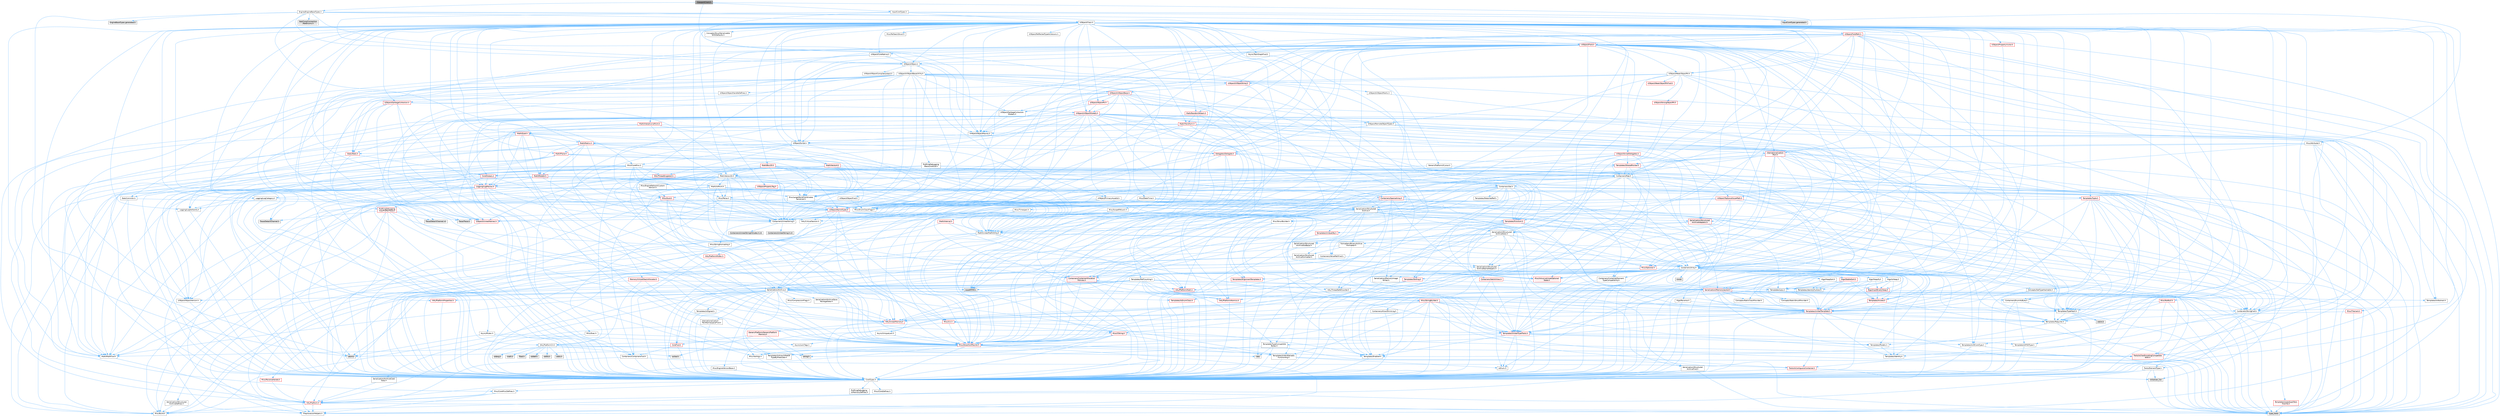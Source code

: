 digraph "ViewportClient.h"
{
 // INTERACTIVE_SVG=YES
 // LATEX_PDF_SIZE
  bgcolor="transparent";
  edge [fontname=Helvetica,fontsize=10,labelfontname=Helvetica,labelfontsize=10];
  node [fontname=Helvetica,fontsize=10,shape=box,height=0.2,width=0.4];
  Node1 [id="Node000001",label="ViewportClient.h",height=0.2,width=0.4,color="gray40", fillcolor="grey60", style="filled", fontcolor="black",tooltip=" "];
  Node1 -> Node2 [id="edge1_Node000001_Node000002",color="steelblue1",style="solid",tooltip=" "];
  Node2 [id="Node000002",label="Engine/EngineBaseTypes.h",height=0.2,width=0.4,color="grey40", fillcolor="white", style="filled",URL="$d6/d1a/EngineBaseTypes_8h.html",tooltip=" "];
  Node2 -> Node3 [id="edge2_Node000002_Node000003",color="steelblue1",style="solid",tooltip=" "];
  Node3 [id="Node000003",label="Async/TaskGraphFwd.h",height=0.2,width=0.4,color="grey40", fillcolor="white", style="filled",URL="$d8/d71/TaskGraphFwd_8h.html",tooltip=" "];
  Node3 -> Node4 [id="edge3_Node000003_Node000004",color="steelblue1",style="solid",tooltip=" "];
  Node4 [id="Node000004",label="Templates/RefCounting.h",height=0.2,width=0.4,color="grey40", fillcolor="white", style="filled",URL="$d4/d7e/RefCounting_8h.html",tooltip=" "];
  Node4 -> Node5 [id="edge4_Node000004_Node000005",color="steelblue1",style="solid",tooltip=" "];
  Node5 [id="Node000005",label="CoreTypes.h",height=0.2,width=0.4,color="grey40", fillcolor="white", style="filled",URL="$dc/dec/CoreTypes_8h.html",tooltip=" "];
  Node5 -> Node6 [id="edge5_Node000005_Node000006",color="steelblue1",style="solid",tooltip=" "];
  Node6 [id="Node000006",label="HAL/Platform.h",height=0.2,width=0.4,color="red", fillcolor="#FFF0F0", style="filled",URL="$d9/dd0/Platform_8h.html",tooltip=" "];
  Node6 -> Node7 [id="edge6_Node000006_Node000007",color="steelblue1",style="solid",tooltip=" "];
  Node7 [id="Node000007",label="Misc/Build.h",height=0.2,width=0.4,color="grey40", fillcolor="white", style="filled",URL="$d3/dbb/Build_8h.html",tooltip=" "];
  Node6 -> Node9 [id="edge7_Node000006_Node000009",color="steelblue1",style="solid",tooltip=" "];
  Node9 [id="Node000009",label="type_traits",height=0.2,width=0.4,color="grey60", fillcolor="#E0E0E0", style="filled",tooltip=" "];
  Node6 -> Node10 [id="edge8_Node000006_Node000010",color="steelblue1",style="solid",tooltip=" "];
  Node10 [id="Node000010",label="PreprocessorHelpers.h",height=0.2,width=0.4,color="grey40", fillcolor="white", style="filled",URL="$db/ddb/PreprocessorHelpers_8h.html",tooltip=" "];
  Node5 -> Node16 [id="edge9_Node000005_Node000016",color="steelblue1",style="solid",tooltip=" "];
  Node16 [id="Node000016",label="ProfilingDebugging\l/UMemoryDefines.h",height=0.2,width=0.4,color="grey40", fillcolor="white", style="filled",URL="$d2/da2/UMemoryDefines_8h.html",tooltip=" "];
  Node5 -> Node17 [id="edge10_Node000005_Node000017",color="steelblue1",style="solid",tooltip=" "];
  Node17 [id="Node000017",label="Misc/CoreMiscDefines.h",height=0.2,width=0.4,color="grey40", fillcolor="white", style="filled",URL="$da/d38/CoreMiscDefines_8h.html",tooltip=" "];
  Node17 -> Node6 [id="edge11_Node000017_Node000006",color="steelblue1",style="solid",tooltip=" "];
  Node17 -> Node10 [id="edge12_Node000017_Node000010",color="steelblue1",style="solid",tooltip=" "];
  Node5 -> Node18 [id="edge13_Node000005_Node000018",color="steelblue1",style="solid",tooltip=" "];
  Node18 [id="Node000018",label="Misc/CoreDefines.h",height=0.2,width=0.4,color="grey40", fillcolor="white", style="filled",URL="$d3/dd2/CoreDefines_8h.html",tooltip=" "];
  Node4 -> Node19 [id="edge14_Node000004_Node000019",color="steelblue1",style="solid",tooltip=" "];
  Node19 [id="Node000019",label="AutoRTFM.h",height=0.2,width=0.4,color="grey60", fillcolor="#E0E0E0", style="filled",tooltip=" "];
  Node4 -> Node20 [id="edge15_Node000004_Node000020",color="steelblue1",style="solid",tooltip=" "];
  Node20 [id="Node000020",label="HAL/PlatformAtomics.h",height=0.2,width=0.4,color="red", fillcolor="#FFF0F0", style="filled",URL="$d3/d36/PlatformAtomics_8h.html",tooltip=" "];
  Node20 -> Node5 [id="edge16_Node000020_Node000005",color="steelblue1",style="solid",tooltip=" "];
  Node4 -> Node10 [id="edge17_Node000004_Node000010",color="steelblue1",style="solid",tooltip=" "];
  Node4 -> Node23 [id="edge18_Node000004_Node000023",color="steelblue1",style="solid",tooltip=" "];
  Node23 [id="Node000023",label="HAL/ThreadSafeCounter.h",height=0.2,width=0.4,color="grey40", fillcolor="white", style="filled",URL="$dc/dc9/ThreadSafeCounter_8h.html",tooltip=" "];
  Node23 -> Node5 [id="edge19_Node000023_Node000005",color="steelblue1",style="solid",tooltip=" "];
  Node23 -> Node20 [id="edge20_Node000023_Node000020",color="steelblue1",style="solid",tooltip=" "];
  Node4 -> Node24 [id="edge21_Node000004_Node000024",color="steelblue1",style="solid",tooltip=" "];
  Node24 [id="Node000024",label="Misc/AssertionMacros.h",height=0.2,width=0.4,color="red", fillcolor="#FFF0F0", style="filled",URL="$d0/dfa/AssertionMacros_8h.html",tooltip=" "];
  Node24 -> Node5 [id="edge22_Node000024_Node000005",color="steelblue1",style="solid",tooltip=" "];
  Node24 -> Node6 [id="edge23_Node000024_Node000006",color="steelblue1",style="solid",tooltip=" "];
  Node24 -> Node10 [id="edge24_Node000024_Node000010",color="steelblue1",style="solid",tooltip=" "];
  Node24 -> Node58 [id="edge25_Node000024_Node000058",color="steelblue1",style="solid",tooltip=" "];
  Node58 [id="Node000058",label="Templates/EnableIf.h",height=0.2,width=0.4,color="grey40", fillcolor="white", style="filled",URL="$d7/d60/EnableIf_8h.html",tooltip=" "];
  Node58 -> Node5 [id="edge26_Node000058_Node000005",color="steelblue1",style="solid",tooltip=" "];
  Node24 -> Node59 [id="edge27_Node000024_Node000059",color="steelblue1",style="solid",tooltip=" "];
  Node59 [id="Node000059",label="Templates/IsArrayOrRefOf\lTypeByPredicate.h",height=0.2,width=0.4,color="grey40", fillcolor="white", style="filled",URL="$d6/da1/IsArrayOrRefOfTypeByPredicate_8h.html",tooltip=" "];
  Node59 -> Node5 [id="edge28_Node000059_Node000005",color="steelblue1",style="solid",tooltip=" "];
  Node24 -> Node60 [id="edge29_Node000024_Node000060",color="steelblue1",style="solid",tooltip=" "];
  Node60 [id="Node000060",label="Templates/IsValidVariadic\lFunctionArg.h",height=0.2,width=0.4,color="grey40", fillcolor="white", style="filled",URL="$d0/dc8/IsValidVariadicFunctionArg_8h.html",tooltip=" "];
  Node60 -> Node5 [id="edge30_Node000060_Node000005",color="steelblue1",style="solid",tooltip=" "];
  Node60 -> Node61 [id="edge31_Node000060_Node000061",color="steelblue1",style="solid",tooltip=" "];
  Node61 [id="Node000061",label="IsEnum.h",height=0.2,width=0.4,color="grey40", fillcolor="white", style="filled",URL="$d4/de5/IsEnum_8h.html",tooltip=" "];
  Node60 -> Node9 [id="edge32_Node000060_Node000009",color="steelblue1",style="solid",tooltip=" "];
  Node24 -> Node62 [id="edge33_Node000024_Node000062",color="steelblue1",style="solid",tooltip=" "];
  Node62 [id="Node000062",label="Traits/IsCharEncodingCompatible\lWith.h",height=0.2,width=0.4,color="red", fillcolor="#FFF0F0", style="filled",URL="$df/dd1/IsCharEncodingCompatibleWith_8h.html",tooltip=" "];
  Node62 -> Node9 [id="edge34_Node000062_Node000009",color="steelblue1",style="solid",tooltip=" "];
  Node24 -> Node64 [id="edge35_Node000024_Node000064",color="steelblue1",style="solid",tooltip=" "];
  Node64 [id="Node000064",label="Misc/VarArgs.h",height=0.2,width=0.4,color="grey40", fillcolor="white", style="filled",URL="$d5/d6f/VarArgs_8h.html",tooltip=" "];
  Node64 -> Node5 [id="edge36_Node000064_Node000005",color="steelblue1",style="solid",tooltip=" "];
  Node24 -> Node71 [id="edge37_Node000024_Node000071",color="steelblue1",style="solid",tooltip=" "];
  Node71 [id="Node000071",label="atomic",height=0.2,width=0.4,color="grey60", fillcolor="#E0E0E0", style="filled",tooltip=" "];
  Node4 -> Node7 [id="edge38_Node000004_Node000007",color="steelblue1",style="solid",tooltip=" "];
  Node4 -> Node72 [id="edge39_Node000004_Node000072",color="steelblue1",style="solid",tooltip=" "];
  Node72 [id="Node000072",label="Serialization/Archive.h",height=0.2,width=0.4,color="grey40", fillcolor="white", style="filled",URL="$d7/d3b/Archive_8h.html",tooltip=" "];
  Node72 -> Node32 [id="edge40_Node000072_Node000032",color="steelblue1",style="solid",tooltip=" "];
  Node32 [id="Node000032",label="CoreFwd.h",height=0.2,width=0.4,color="red", fillcolor="#FFF0F0", style="filled",URL="$d1/d1e/CoreFwd_8h.html",tooltip=" "];
  Node32 -> Node5 [id="edge41_Node000032_Node000005",color="steelblue1",style="solid",tooltip=" "];
  Node32 -> Node33 [id="edge42_Node000032_Node000033",color="steelblue1",style="solid",tooltip=" "];
  Node33 [id="Node000033",label="Containers/ContainersFwd.h",height=0.2,width=0.4,color="grey40", fillcolor="white", style="filled",URL="$d4/d0a/ContainersFwd_8h.html",tooltip=" "];
  Node33 -> Node6 [id="edge43_Node000033_Node000006",color="steelblue1",style="solid",tooltip=" "];
  Node33 -> Node5 [id="edge44_Node000033_Node000005",color="steelblue1",style="solid",tooltip=" "];
  Node33 -> Node30 [id="edge45_Node000033_Node000030",color="steelblue1",style="solid",tooltip=" "];
  Node30 [id="Node000030",label="Traits/IsContiguousContainer.h",height=0.2,width=0.4,color="red", fillcolor="#FFF0F0", style="filled",URL="$d5/d3c/IsContiguousContainer_8h.html",tooltip=" "];
  Node30 -> Node5 [id="edge46_Node000030_Node000005",color="steelblue1",style="solid",tooltip=" "];
  Node30 -> Node29 [id="edge47_Node000030_Node000029",color="steelblue1",style="solid",tooltip=" "];
  Node29 [id="Node000029",label="initializer_list",height=0.2,width=0.4,color="grey60", fillcolor="#E0E0E0", style="filled",tooltip=" "];
  Node32 -> Node34 [id="edge48_Node000032_Node000034",color="steelblue1",style="solid",tooltip=" "];
  Node34 [id="Node000034",label="Math/MathFwd.h",height=0.2,width=0.4,color="grey40", fillcolor="white", style="filled",URL="$d2/d10/MathFwd_8h.html",tooltip=" "];
  Node34 -> Node6 [id="edge49_Node000034_Node000006",color="steelblue1",style="solid",tooltip=" "];
  Node72 -> Node5 [id="edge50_Node000072_Node000005",color="steelblue1",style="solid",tooltip=" "];
  Node72 -> Node73 [id="edge51_Node000072_Node000073",color="steelblue1",style="solid",tooltip=" "];
  Node73 [id="Node000073",label="HAL/PlatformProperties.h",height=0.2,width=0.4,color="red", fillcolor="#FFF0F0", style="filled",URL="$d9/db0/PlatformProperties_8h.html",tooltip=" "];
  Node73 -> Node5 [id="edge52_Node000073_Node000005",color="steelblue1",style="solid",tooltip=" "];
  Node72 -> Node76 [id="edge53_Node000072_Node000076",color="steelblue1",style="solid",tooltip=" "];
  Node76 [id="Node000076",label="Internationalization\l/TextNamespaceFwd.h",height=0.2,width=0.4,color="grey40", fillcolor="white", style="filled",URL="$d8/d97/TextNamespaceFwd_8h.html",tooltip=" "];
  Node76 -> Node5 [id="edge54_Node000076_Node000005",color="steelblue1",style="solid",tooltip=" "];
  Node72 -> Node34 [id="edge55_Node000072_Node000034",color="steelblue1",style="solid",tooltip=" "];
  Node72 -> Node24 [id="edge56_Node000072_Node000024",color="steelblue1",style="solid",tooltip=" "];
  Node72 -> Node7 [id="edge57_Node000072_Node000007",color="steelblue1",style="solid",tooltip=" "];
  Node72 -> Node48 [id="edge58_Node000072_Node000048",color="steelblue1",style="solid",tooltip=" "];
  Node48 [id="Node000048",label="Misc/CompressionFlags.h",height=0.2,width=0.4,color="grey40", fillcolor="white", style="filled",URL="$d9/d76/CompressionFlags_8h.html",tooltip=" "];
  Node72 -> Node77 [id="edge59_Node000072_Node000077",color="steelblue1",style="solid",tooltip=" "];
  Node77 [id="Node000077",label="Misc/EngineVersionBase.h",height=0.2,width=0.4,color="grey40", fillcolor="white", style="filled",URL="$d5/d2b/EngineVersionBase_8h.html",tooltip=" "];
  Node77 -> Node5 [id="edge60_Node000077_Node000005",color="steelblue1",style="solid",tooltip=" "];
  Node72 -> Node64 [id="edge61_Node000072_Node000064",color="steelblue1",style="solid",tooltip=" "];
  Node72 -> Node78 [id="edge62_Node000072_Node000078",color="steelblue1",style="solid",tooltip=" "];
  Node78 [id="Node000078",label="Serialization/ArchiveCook\lData.h",height=0.2,width=0.4,color="grey40", fillcolor="white", style="filled",URL="$dc/db6/ArchiveCookData_8h.html",tooltip=" "];
  Node78 -> Node6 [id="edge63_Node000078_Node000006",color="steelblue1",style="solid",tooltip=" "];
  Node72 -> Node79 [id="edge64_Node000072_Node000079",color="steelblue1",style="solid",tooltip=" "];
  Node79 [id="Node000079",label="Serialization/ArchiveSave\lPackageData.h",height=0.2,width=0.4,color="grey40", fillcolor="white", style="filled",URL="$d1/d37/ArchiveSavePackageData_8h.html",tooltip=" "];
  Node72 -> Node58 [id="edge65_Node000072_Node000058",color="steelblue1",style="solid",tooltip=" "];
  Node72 -> Node59 [id="edge66_Node000072_Node000059",color="steelblue1",style="solid",tooltip=" "];
  Node72 -> Node80 [id="edge67_Node000072_Node000080",color="steelblue1",style="solid",tooltip=" "];
  Node80 [id="Node000080",label="Templates/IsEnumClass.h",height=0.2,width=0.4,color="red", fillcolor="#FFF0F0", style="filled",URL="$d7/d15/IsEnumClass_8h.html",tooltip=" "];
  Node80 -> Node5 [id="edge68_Node000080_Node000005",color="steelblue1",style="solid",tooltip=" "];
  Node72 -> Node82 [id="edge69_Node000072_Node000082",color="steelblue1",style="solid",tooltip=" "];
  Node82 [id="Node000082",label="Templates/IsSigned.h",height=0.2,width=0.4,color="grey40", fillcolor="white", style="filled",URL="$d8/dd8/IsSigned_8h.html",tooltip=" "];
  Node82 -> Node5 [id="edge70_Node000082_Node000005",color="steelblue1",style="solid",tooltip=" "];
  Node72 -> Node60 [id="edge71_Node000072_Node000060",color="steelblue1",style="solid",tooltip=" "];
  Node72 -> Node83 [id="edge72_Node000072_Node000083",color="steelblue1",style="solid",tooltip=" "];
  Node83 [id="Node000083",label="Templates/UnrealTemplate.h",height=0.2,width=0.4,color="red", fillcolor="#FFF0F0", style="filled",URL="$d4/d24/UnrealTemplate_8h.html",tooltip=" "];
  Node83 -> Node5 [id="edge73_Node000083_Node000005",color="steelblue1",style="solid",tooltip=" "];
  Node83 -> Node85 [id="edge74_Node000083_Node000085",color="steelblue1",style="solid",tooltip=" "];
  Node85 [id="Node000085",label="HAL/UnrealMemory.h",height=0.2,width=0.4,color="red", fillcolor="#FFF0F0", style="filled",URL="$d9/d96/UnrealMemory_8h.html",tooltip=" "];
  Node85 -> Node5 [id="edge75_Node000085_Node000005",color="steelblue1",style="solid",tooltip=" "];
  Node85 -> Node86 [id="edge76_Node000085_Node000086",color="steelblue1",style="solid",tooltip=" "];
  Node86 [id="Node000086",label="GenericPlatform/GenericPlatform\lMemory.h",height=0.2,width=0.4,color="red", fillcolor="#FFF0F0", style="filled",URL="$dd/d22/GenericPlatformMemory_8h.html",tooltip=" "];
  Node86 -> Node32 [id="edge77_Node000086_Node000032",color="steelblue1",style="solid",tooltip=" "];
  Node86 -> Node5 [id="edge78_Node000086_Node000005",color="steelblue1",style="solid",tooltip=" "];
  Node86 -> Node46 [id="edge79_Node000086_Node000046",color="steelblue1",style="solid",tooltip=" "];
  Node46 [id="Node000046",label="string.h",height=0.2,width=0.4,color="grey60", fillcolor="#E0E0E0", style="filled",tooltip=" "];
  Node86 -> Node39 [id="edge80_Node000086_Node000039",color="steelblue1",style="solid",tooltip=" "];
  Node39 [id="Node000039",label="wchar.h",height=0.2,width=0.4,color="grey60", fillcolor="#E0E0E0", style="filled",tooltip=" "];
  Node83 -> Node105 [id="edge81_Node000083_Node000105",color="steelblue1",style="solid",tooltip=" "];
  Node105 [id="Node000105",label="Templates/UnrealTypeTraits.h",height=0.2,width=0.4,color="red", fillcolor="#FFF0F0", style="filled",URL="$d2/d2d/UnrealTypeTraits_8h.html",tooltip=" "];
  Node105 -> Node5 [id="edge82_Node000105_Node000005",color="steelblue1",style="solid",tooltip=" "];
  Node105 -> Node24 [id="edge83_Node000105_Node000024",color="steelblue1",style="solid",tooltip=" "];
  Node105 -> Node58 [id="edge84_Node000105_Node000058",color="steelblue1",style="solid",tooltip=" "];
  Node105 -> Node61 [id="edge85_Node000105_Node000061",color="steelblue1",style="solid",tooltip=" "];
  Node105 -> Node107 [id="edge86_Node000105_Node000107",color="steelblue1",style="solid",tooltip=" "];
  Node107 [id="Node000107",label="Templates/Models.h",height=0.2,width=0.4,color="grey40", fillcolor="white", style="filled",URL="$d3/d0c/Models_8h.html",tooltip=" "];
  Node107 -> Node67 [id="edge87_Node000107_Node000067",color="steelblue1",style="solid",tooltip=" "];
  Node67 [id="Node000067",label="Templates/Identity.h",height=0.2,width=0.4,color="grey40", fillcolor="white", style="filled",URL="$d0/dd5/Identity_8h.html",tooltip=" "];
  Node105 -> Node108 [id="edge88_Node000105_Node000108",color="steelblue1",style="solid",tooltip=" "];
  Node108 [id="Node000108",label="Templates/IsPODType.h",height=0.2,width=0.4,color="grey40", fillcolor="white", style="filled",URL="$d7/db1/IsPODType_8h.html",tooltip=" "];
  Node108 -> Node5 [id="edge89_Node000108_Node000005",color="steelblue1",style="solid",tooltip=" "];
  Node105 -> Node109 [id="edge90_Node000105_Node000109",color="steelblue1",style="solid",tooltip=" "];
  Node109 [id="Node000109",label="Templates/IsUECoreType.h",height=0.2,width=0.4,color="grey40", fillcolor="white", style="filled",URL="$d1/db8/IsUECoreType_8h.html",tooltip=" "];
  Node109 -> Node5 [id="edge91_Node000109_Node000005",color="steelblue1",style="solid",tooltip=" "];
  Node109 -> Node9 [id="edge92_Node000109_Node000009",color="steelblue1",style="solid",tooltip=" "];
  Node83 -> Node66 [id="edge93_Node000083_Node000066",color="steelblue1",style="solid",tooltip=" "];
  Node66 [id="Node000066",label="Templates/Requires.h",height=0.2,width=0.4,color="grey40", fillcolor="white", style="filled",URL="$dc/d96/Requires_8h.html",tooltip=" "];
  Node66 -> Node58 [id="edge94_Node000066_Node000058",color="steelblue1",style="solid",tooltip=" "];
  Node66 -> Node9 [id="edge95_Node000066_Node000009",color="steelblue1",style="solid",tooltip=" "];
  Node83 -> Node111 [id="edge96_Node000083_Node000111",color="steelblue1",style="solid",tooltip=" "];
  Node111 [id="Node000111",label="Templates/TypeCompatible\lBytes.h",height=0.2,width=0.4,color="grey40", fillcolor="white", style="filled",URL="$df/d0a/TypeCompatibleBytes_8h.html",tooltip=" "];
  Node111 -> Node5 [id="edge97_Node000111_Node000005",color="steelblue1",style="solid",tooltip=" "];
  Node111 -> Node46 [id="edge98_Node000111_Node000046",color="steelblue1",style="solid",tooltip=" "];
  Node111 -> Node38 [id="edge99_Node000111_Node000038",color="steelblue1",style="solid",tooltip=" "];
  Node38 [id="Node000038",label="new",height=0.2,width=0.4,color="grey60", fillcolor="#E0E0E0", style="filled",tooltip=" "];
  Node111 -> Node9 [id="edge100_Node000111_Node000009",color="steelblue1",style="solid",tooltip=" "];
  Node83 -> Node67 [id="edge101_Node000083_Node000067",color="steelblue1",style="solid",tooltip=" "];
  Node83 -> Node30 [id="edge102_Node000083_Node000030",color="steelblue1",style="solid",tooltip=" "];
  Node83 -> Node9 [id="edge103_Node000083_Node000009",color="steelblue1",style="solid",tooltip=" "];
  Node72 -> Node62 [id="edge104_Node000072_Node000062",color="steelblue1",style="solid",tooltip=" "];
  Node72 -> Node113 [id="edge105_Node000072_Node000113",color="steelblue1",style="solid",tooltip=" "];
  Node113 [id="Node000113",label="UObject/ObjectVersion.h",height=0.2,width=0.4,color="grey40", fillcolor="white", style="filled",URL="$da/d63/ObjectVersion_8h.html",tooltip=" "];
  Node113 -> Node5 [id="edge106_Node000113_Node000005",color="steelblue1",style="solid",tooltip=" "];
  Node4 -> Node114 [id="edge107_Node000004_Node000114",color="steelblue1",style="solid",tooltip=" "];
  Node114 [id="Node000114",label="Serialization/MemoryLayout.h",height=0.2,width=0.4,color="red", fillcolor="#FFF0F0", style="filled",URL="$d7/d66/MemoryLayout_8h.html",tooltip=" "];
  Node114 -> Node115 [id="edge108_Node000114_Node000115",color="steelblue1",style="solid",tooltip=" "];
  Node115 [id="Node000115",label="Concepts/StaticClassProvider.h",height=0.2,width=0.4,color="grey40", fillcolor="white", style="filled",URL="$dd/d83/StaticClassProvider_8h.html",tooltip=" "];
  Node114 -> Node116 [id="edge109_Node000114_Node000116",color="steelblue1",style="solid",tooltip=" "];
  Node116 [id="Node000116",label="Concepts/StaticStructProvider.h",height=0.2,width=0.4,color="grey40", fillcolor="white", style="filled",URL="$d5/d77/StaticStructProvider_8h.html",tooltip=" "];
  Node114 -> Node117 [id="edge110_Node000114_Node000117",color="steelblue1",style="solid",tooltip=" "];
  Node117 [id="Node000117",label="Containers/EnumAsByte.h",height=0.2,width=0.4,color="grey40", fillcolor="white", style="filled",URL="$d6/d9a/EnumAsByte_8h.html",tooltip=" "];
  Node117 -> Node5 [id="edge111_Node000117_Node000005",color="steelblue1",style="solid",tooltip=" "];
  Node117 -> Node108 [id="edge112_Node000117_Node000108",color="steelblue1",style="solid",tooltip=" "];
  Node117 -> Node118 [id="edge113_Node000117_Node000118",color="steelblue1",style="solid",tooltip=" "];
  Node118 [id="Node000118",label="Templates/TypeHash.h",height=0.2,width=0.4,color="grey40", fillcolor="white", style="filled",URL="$d1/d62/TypeHash_8h.html",tooltip=" "];
  Node118 -> Node5 [id="edge114_Node000118_Node000005",color="steelblue1",style="solid",tooltip=" "];
  Node118 -> Node66 [id="edge115_Node000118_Node000066",color="steelblue1",style="solid",tooltip=" "];
  Node118 -> Node119 [id="edge116_Node000118_Node000119",color="steelblue1",style="solid",tooltip=" "];
  Node119 [id="Node000119",label="Misc/Crc.h",height=0.2,width=0.4,color="red", fillcolor="#FFF0F0", style="filled",URL="$d4/dd2/Crc_8h.html",tooltip=" "];
  Node119 -> Node5 [id="edge117_Node000119_Node000005",color="steelblue1",style="solid",tooltip=" "];
  Node119 -> Node24 [id="edge118_Node000119_Node000024",color="steelblue1",style="solid",tooltip=" "];
  Node119 -> Node120 [id="edge119_Node000119_Node000120",color="steelblue1",style="solid",tooltip=" "];
  Node120 [id="Node000120",label="Misc/CString.h",height=0.2,width=0.4,color="red", fillcolor="#FFF0F0", style="filled",URL="$d2/d49/CString_8h.html",tooltip=" "];
  Node120 -> Node5 [id="edge120_Node000120_Node000005",color="steelblue1",style="solid",tooltip=" "];
  Node120 -> Node37 [id="edge121_Node000120_Node000037",color="steelblue1",style="solid",tooltip=" "];
  Node37 [id="Node000037",label="HAL/PlatformCrt.h",height=0.2,width=0.4,color="grey40", fillcolor="white", style="filled",URL="$d8/d75/PlatformCrt_8h.html",tooltip=" "];
  Node37 -> Node38 [id="edge122_Node000037_Node000038",color="steelblue1",style="solid",tooltip=" "];
  Node37 -> Node39 [id="edge123_Node000037_Node000039",color="steelblue1",style="solid",tooltip=" "];
  Node37 -> Node40 [id="edge124_Node000037_Node000040",color="steelblue1",style="solid",tooltip=" "];
  Node40 [id="Node000040",label="stddef.h",height=0.2,width=0.4,color="grey60", fillcolor="#E0E0E0", style="filled",tooltip=" "];
  Node37 -> Node41 [id="edge125_Node000037_Node000041",color="steelblue1",style="solid",tooltip=" "];
  Node41 [id="Node000041",label="stdlib.h",height=0.2,width=0.4,color="grey60", fillcolor="#E0E0E0", style="filled",tooltip=" "];
  Node37 -> Node42 [id="edge126_Node000037_Node000042",color="steelblue1",style="solid",tooltip=" "];
  Node42 [id="Node000042",label="stdio.h",height=0.2,width=0.4,color="grey60", fillcolor="#E0E0E0", style="filled",tooltip=" "];
  Node37 -> Node43 [id="edge127_Node000037_Node000043",color="steelblue1",style="solid",tooltip=" "];
  Node43 [id="Node000043",label="stdarg.h",height=0.2,width=0.4,color="grey60", fillcolor="#E0E0E0", style="filled",tooltip=" "];
  Node37 -> Node44 [id="edge128_Node000037_Node000044",color="steelblue1",style="solid",tooltip=" "];
  Node44 [id="Node000044",label="math.h",height=0.2,width=0.4,color="grey60", fillcolor="#E0E0E0", style="filled",tooltip=" "];
  Node37 -> Node45 [id="edge129_Node000037_Node000045",color="steelblue1",style="solid",tooltip=" "];
  Node45 [id="Node000045",label="float.h",height=0.2,width=0.4,color="grey60", fillcolor="#E0E0E0", style="filled",tooltip=" "];
  Node37 -> Node46 [id="edge130_Node000037_Node000046",color="steelblue1",style="solid",tooltip=" "];
  Node120 -> Node24 [id="edge131_Node000120_Node000024",color="steelblue1",style="solid",tooltip=" "];
  Node120 -> Node64 [id="edge132_Node000120_Node000064",color="steelblue1",style="solid",tooltip=" "];
  Node120 -> Node59 [id="edge133_Node000120_Node000059",color="steelblue1",style="solid",tooltip=" "];
  Node120 -> Node60 [id="edge134_Node000120_Node000060",color="steelblue1",style="solid",tooltip=" "];
  Node120 -> Node62 [id="edge135_Node000120_Node000062",color="steelblue1",style="solid",tooltip=" "];
  Node119 -> Node105 [id="edge136_Node000119_Node000105",color="steelblue1",style="solid",tooltip=" "];
  Node118 -> Node124 [id="edge137_Node000118_Node000124",color="steelblue1",style="solid",tooltip=" "];
  Node124 [id="Node000124",label="stdint.h",height=0.2,width=0.4,color="grey60", fillcolor="#E0E0E0", style="filled",tooltip=" "];
  Node118 -> Node9 [id="edge138_Node000118_Node000009",color="steelblue1",style="solid",tooltip=" "];
  Node114 -> Node27 [id="edge139_Node000114_Node000027",color="steelblue1",style="solid",tooltip=" "];
  Node27 [id="Node000027",label="Containers/StringFwd.h",height=0.2,width=0.4,color="grey40", fillcolor="white", style="filled",URL="$df/d37/StringFwd_8h.html",tooltip=" "];
  Node27 -> Node5 [id="edge140_Node000027_Node000005",color="steelblue1",style="solid",tooltip=" "];
  Node27 -> Node28 [id="edge141_Node000027_Node000028",color="steelblue1",style="solid",tooltip=" "];
  Node28 [id="Node000028",label="Traits/ElementType.h",height=0.2,width=0.4,color="grey40", fillcolor="white", style="filled",URL="$d5/d4f/ElementType_8h.html",tooltip=" "];
  Node28 -> Node6 [id="edge142_Node000028_Node000006",color="steelblue1",style="solid",tooltip=" "];
  Node28 -> Node29 [id="edge143_Node000028_Node000029",color="steelblue1",style="solid",tooltip=" "];
  Node28 -> Node9 [id="edge144_Node000028_Node000009",color="steelblue1",style="solid",tooltip=" "];
  Node27 -> Node30 [id="edge145_Node000027_Node000030",color="steelblue1",style="solid",tooltip=" "];
  Node114 -> Node85 [id="edge146_Node000114_Node000085",color="steelblue1",style="solid",tooltip=" "];
  Node114 -> Node58 [id="edge147_Node000114_Node000058",color="steelblue1",style="solid",tooltip=" "];
  Node114 -> Node126 [id="edge148_Node000114_Node000126",color="steelblue1",style="solid",tooltip=" "];
  Node126 [id="Node000126",label="Templates/IsAbstract.h",height=0.2,width=0.4,color="grey40", fillcolor="white", style="filled",URL="$d8/db7/IsAbstract_8h.html",tooltip=" "];
  Node114 -> Node107 [id="edge149_Node000114_Node000107",color="steelblue1",style="solid",tooltip=" "];
  Node114 -> Node83 [id="edge150_Node000114_Node000083",color="steelblue1",style="solid",tooltip=" "];
  Node4 -> Node66 [id="edge151_Node000004_Node000066",color="steelblue1",style="solid",tooltip=" "];
  Node4 -> Node118 [id="edge152_Node000004_Node000118",color="steelblue1",style="solid",tooltip=" "];
  Node4 -> Node83 [id="edge153_Node000004_Node000083",color="steelblue1",style="solid",tooltip=" "];
  Node4 -> Node71 [id="edge154_Node000004_Node000071",color="steelblue1",style="solid",tooltip=" "];
  Node4 -> Node9 [id="edge155_Node000004_Node000009",color="steelblue1",style="solid",tooltip=" "];
  Node2 -> Node128 [id="edge156_Node000002_Node000128",color="steelblue1",style="solid",tooltip=" "];
  Node128 [id="Node000128",label="UObject/ObjectMacros.h",height=0.2,width=0.4,color="grey40", fillcolor="white", style="filled",URL="$d8/d8d/ObjectMacros_8h.html",tooltip=" "];
  Node128 -> Node49 [id="edge157_Node000128_Node000049",color="steelblue1",style="solid",tooltip=" "];
  Node49 [id="Node000049",label="Misc/EnumClassFlags.h",height=0.2,width=0.4,color="grey40", fillcolor="white", style="filled",URL="$d8/de7/EnumClassFlags_8h.html",tooltip=" "];
  Node128 -> Node129 [id="edge158_Node000128_Node000129",color="steelblue1",style="solid",tooltip=" "];
  Node129 [id="Node000129",label="UObject/Script.h",height=0.2,width=0.4,color="grey40", fillcolor="white", style="filled",URL="$de/dc6/Script_8h.html",tooltip=" "];
  Node129 -> Node130 [id="edge159_Node000129_Node000130",color="steelblue1",style="solid",tooltip=" "];
  Node130 [id="Node000130",label="Delegates/Delegate.h",height=0.2,width=0.4,color="red", fillcolor="#FFF0F0", style="filled",URL="$d4/d80/Delegate_8h.html",tooltip=" "];
  Node130 -> Node5 [id="edge160_Node000130_Node000005",color="steelblue1",style="solid",tooltip=" "];
  Node130 -> Node24 [id="edge161_Node000130_Node000024",color="steelblue1",style="solid",tooltip=" "];
  Node130 -> Node131 [id="edge162_Node000130_Node000131",color="steelblue1",style="solid",tooltip=" "];
  Node131 [id="Node000131",label="UObject/NameTypes.h",height=0.2,width=0.4,color="red", fillcolor="#FFF0F0", style="filled",URL="$d6/d35/NameTypes_8h.html",tooltip=" "];
  Node131 -> Node5 [id="edge163_Node000131_Node000005",color="steelblue1",style="solid",tooltip=" "];
  Node131 -> Node24 [id="edge164_Node000131_Node000024",color="steelblue1",style="solid",tooltip=" "];
  Node131 -> Node85 [id="edge165_Node000131_Node000085",color="steelblue1",style="solid",tooltip=" "];
  Node131 -> Node105 [id="edge166_Node000131_Node000105",color="steelblue1",style="solid",tooltip=" "];
  Node131 -> Node83 [id="edge167_Node000131_Node000083",color="steelblue1",style="solid",tooltip=" "];
  Node131 -> Node132 [id="edge168_Node000131_Node000132",color="steelblue1",style="solid",tooltip=" "];
  Node132 [id="Node000132",label="Containers/UnrealString.h",height=0.2,width=0.4,color="grey40", fillcolor="white", style="filled",URL="$d5/dba/UnrealString_8h.html",tooltip=" "];
  Node132 -> Node133 [id="edge169_Node000132_Node000133",color="steelblue1",style="solid",tooltip=" "];
  Node133 [id="Node000133",label="Containers/UnrealStringIncludes.h.inl",height=0.2,width=0.4,color="grey60", fillcolor="#E0E0E0", style="filled",tooltip=" "];
  Node132 -> Node134 [id="edge170_Node000132_Node000134",color="steelblue1",style="solid",tooltip=" "];
  Node134 [id="Node000134",label="Containers/UnrealString.h.inl",height=0.2,width=0.4,color="grey60", fillcolor="#E0E0E0", style="filled",tooltip=" "];
  Node132 -> Node135 [id="edge171_Node000132_Node000135",color="steelblue1",style="solid",tooltip=" "];
  Node135 [id="Node000135",label="Misc/StringFormatArg.h",height=0.2,width=0.4,color="grey40", fillcolor="white", style="filled",URL="$d2/d16/StringFormatArg_8h.html",tooltip=" "];
  Node135 -> Node33 [id="edge172_Node000135_Node000033",color="steelblue1",style="solid",tooltip=" "];
  Node131 -> Node136 [id="edge173_Node000131_Node000136",color="steelblue1",style="solid",tooltip=" "];
  Node136 [id="Node000136",label="HAL/CriticalSection.h",height=0.2,width=0.4,color="grey40", fillcolor="white", style="filled",URL="$d6/d90/CriticalSection_8h.html",tooltip=" "];
  Node136 -> Node137 [id="edge174_Node000136_Node000137",color="steelblue1",style="solid",tooltip=" "];
  Node137 [id="Node000137",label="HAL/PlatformMutex.h",height=0.2,width=0.4,color="red", fillcolor="#FFF0F0", style="filled",URL="$d9/d0b/PlatformMutex_8h.html",tooltip=" "];
  Node137 -> Node5 [id="edge175_Node000137_Node000005",color="steelblue1",style="solid",tooltip=" "];
  Node131 -> Node27 [id="edge176_Node000131_Node000027",color="steelblue1",style="solid",tooltip=" "];
  Node131 -> Node179 [id="edge177_Node000131_Node000179",color="steelblue1",style="solid",tooltip=" "];
  Node179 [id="Node000179",label="UObject/UnrealNames.h",height=0.2,width=0.4,color="red", fillcolor="#FFF0F0", style="filled",URL="$d8/db1/UnrealNames_8h.html",tooltip=" "];
  Node179 -> Node5 [id="edge178_Node000179_Node000005",color="steelblue1",style="solid",tooltip=" "];
  Node131 -> Node114 [id="edge179_Node000131_Node000114",color="steelblue1",style="solid",tooltip=" "];
  Node131 -> Node151 [id="edge180_Node000131_Node000151",color="steelblue1",style="solid",tooltip=" "];
  Node151 [id="Node000151",label="Misc/IntrusiveUnsetOptional\lState.h",height=0.2,width=0.4,color="red", fillcolor="#FFF0F0", style="filled",URL="$d2/d0a/IntrusiveUnsetOptionalState_8h.html",tooltip=" "];
  Node131 -> Node181 [id="edge181_Node000131_Node000181",color="steelblue1",style="solid",tooltip=" "];
  Node181 [id="Node000181",label="Misc/StringBuilder.h",height=0.2,width=0.4,color="red", fillcolor="#FFF0F0", style="filled",URL="$d4/d52/StringBuilder_8h.html",tooltip=" "];
  Node181 -> Node27 [id="edge182_Node000181_Node000027",color="steelblue1",style="solid",tooltip=" "];
  Node181 -> Node5 [id="edge183_Node000181_Node000005",color="steelblue1",style="solid",tooltip=" "];
  Node181 -> Node85 [id="edge184_Node000181_Node000085",color="steelblue1",style="solid",tooltip=" "];
  Node181 -> Node24 [id="edge185_Node000181_Node000024",color="steelblue1",style="solid",tooltip=" "];
  Node181 -> Node120 [id="edge186_Node000181_Node000120",color="steelblue1",style="solid",tooltip=" "];
  Node181 -> Node58 [id="edge187_Node000181_Node000058",color="steelblue1",style="solid",tooltip=" "];
  Node181 -> Node59 [id="edge188_Node000181_Node000059",color="steelblue1",style="solid",tooltip=" "];
  Node181 -> Node60 [id="edge189_Node000181_Node000060",color="steelblue1",style="solid",tooltip=" "];
  Node181 -> Node66 [id="edge190_Node000181_Node000066",color="steelblue1",style="solid",tooltip=" "];
  Node181 -> Node83 [id="edge191_Node000181_Node000083",color="steelblue1",style="solid",tooltip=" "];
  Node181 -> Node105 [id="edge192_Node000181_Node000105",color="steelblue1",style="solid",tooltip=" "];
  Node181 -> Node62 [id="edge193_Node000181_Node000062",color="steelblue1",style="solid",tooltip=" "];
  Node181 -> Node30 [id="edge194_Node000181_Node000030",color="steelblue1",style="solid",tooltip=" "];
  Node181 -> Node9 [id="edge195_Node000181_Node000009",color="steelblue1",style="solid",tooltip=" "];
  Node131 -> Node57 [id="edge196_Node000131_Node000057",color="steelblue1",style="solid",tooltip=" "];
  Node57 [id="Node000057",label="Trace/Trace.h",height=0.2,width=0.4,color="grey60", fillcolor="#E0E0E0", style="filled",tooltip=" "];
  Node130 -> Node187 [id="edge197_Node000130_Node000187",color="steelblue1",style="solid",tooltip=" "];
  Node187 [id="Node000187",label="Templates/SharedPointer.h",height=0.2,width=0.4,color="red", fillcolor="#FFF0F0", style="filled",URL="$d2/d17/SharedPointer_8h.html",tooltip=" "];
  Node187 -> Node5 [id="edge198_Node000187_Node000005",color="steelblue1",style="solid",tooltip=" "];
  Node187 -> Node151 [id="edge199_Node000187_Node000151",color="steelblue1",style="solid",tooltip=" "];
  Node187 -> Node24 [id="edge200_Node000187_Node000024",color="steelblue1",style="solid",tooltip=" "];
  Node187 -> Node85 [id="edge201_Node000187_Node000085",color="steelblue1",style="solid",tooltip=" "];
  Node187 -> Node150 [id="edge202_Node000187_Node000150",color="steelblue1",style="solid",tooltip=" "];
  Node150 [id="Node000150",label="Containers/Array.h",height=0.2,width=0.4,color="grey40", fillcolor="white", style="filled",URL="$df/dd0/Array_8h.html",tooltip=" "];
  Node150 -> Node5 [id="edge203_Node000150_Node000005",color="steelblue1",style="solid",tooltip=" "];
  Node150 -> Node24 [id="edge204_Node000150_Node000024",color="steelblue1",style="solid",tooltip=" "];
  Node150 -> Node151 [id="edge205_Node000150_Node000151",color="steelblue1",style="solid",tooltip=" "];
  Node150 -> Node153 [id="edge206_Node000150_Node000153",color="steelblue1",style="solid",tooltip=" "];
  Node153 [id="Node000153",label="Misc/ReverseIterate.h",height=0.2,width=0.4,color="red", fillcolor="#FFF0F0", style="filled",URL="$db/de3/ReverseIterate_8h.html",tooltip=" "];
  Node153 -> Node6 [id="edge207_Node000153_Node000006",color="steelblue1",style="solid",tooltip=" "];
  Node150 -> Node85 [id="edge208_Node000150_Node000085",color="steelblue1",style="solid",tooltip=" "];
  Node150 -> Node105 [id="edge209_Node000150_Node000105",color="steelblue1",style="solid",tooltip=" "];
  Node150 -> Node83 [id="edge210_Node000150_Node000083",color="steelblue1",style="solid",tooltip=" "];
  Node150 -> Node155 [id="edge211_Node000150_Node000155",color="steelblue1",style="solid",tooltip=" "];
  Node155 [id="Node000155",label="Containers/AllowShrinking.h",height=0.2,width=0.4,color="grey40", fillcolor="white", style="filled",URL="$d7/d1a/AllowShrinking_8h.html",tooltip=" "];
  Node155 -> Node5 [id="edge212_Node000155_Node000005",color="steelblue1",style="solid",tooltip=" "];
  Node150 -> Node140 [id="edge213_Node000150_Node000140",color="steelblue1",style="solid",tooltip=" "];
  Node140 [id="Node000140",label="Containers/ContainerAllocation\lPolicies.h",height=0.2,width=0.4,color="red", fillcolor="#FFF0F0", style="filled",URL="$d7/dff/ContainerAllocationPolicies_8h.html",tooltip=" "];
  Node140 -> Node5 [id="edge214_Node000140_Node000005",color="steelblue1",style="solid",tooltip=" "];
  Node140 -> Node140 [id="edge215_Node000140_Node000140",color="steelblue1",style="solid",tooltip=" "];
  Node140 -> Node142 [id="edge216_Node000140_Node000142",color="steelblue1",style="solid",tooltip=" "];
  Node142 [id="Node000142",label="HAL/PlatformMath.h",height=0.2,width=0.4,color="red", fillcolor="#FFF0F0", style="filled",URL="$dc/d53/PlatformMath_8h.html",tooltip=" "];
  Node142 -> Node5 [id="edge217_Node000142_Node000005",color="steelblue1",style="solid",tooltip=" "];
  Node140 -> Node85 [id="edge218_Node000140_Node000085",color="steelblue1",style="solid",tooltip=" "];
  Node140 -> Node24 [id="edge219_Node000140_Node000024",color="steelblue1",style="solid",tooltip=" "];
  Node140 -> Node111 [id="edge220_Node000140_Node000111",color="steelblue1",style="solid",tooltip=" "];
  Node140 -> Node9 [id="edge221_Node000140_Node000009",color="steelblue1",style="solid",tooltip=" "];
  Node150 -> Node156 [id="edge222_Node000150_Node000156",color="steelblue1",style="solid",tooltip=" "];
  Node156 [id="Node000156",label="Containers/ContainerElement\lTypeCompatibility.h",height=0.2,width=0.4,color="grey40", fillcolor="white", style="filled",URL="$df/ddf/ContainerElementTypeCompatibility_8h.html",tooltip=" "];
  Node156 -> Node5 [id="edge223_Node000156_Node000005",color="steelblue1",style="solid",tooltip=" "];
  Node156 -> Node105 [id="edge224_Node000156_Node000105",color="steelblue1",style="solid",tooltip=" "];
  Node150 -> Node72 [id="edge225_Node000150_Node000072",color="steelblue1",style="solid",tooltip=" "];
  Node150 -> Node157 [id="edge226_Node000150_Node000157",color="steelblue1",style="solid",tooltip=" "];
  Node157 [id="Node000157",label="Serialization/MemoryImage\lWriter.h",height=0.2,width=0.4,color="grey40", fillcolor="white", style="filled",URL="$d0/d08/MemoryImageWriter_8h.html",tooltip=" "];
  Node157 -> Node5 [id="edge227_Node000157_Node000005",color="steelblue1",style="solid",tooltip=" "];
  Node157 -> Node114 [id="edge228_Node000157_Node000114",color="steelblue1",style="solid",tooltip=" "];
  Node150 -> Node158 [id="edge229_Node000150_Node000158",color="steelblue1",style="solid",tooltip=" "];
  Node158 [id="Node000158",label="Algo/Heapify.h",height=0.2,width=0.4,color="grey40", fillcolor="white", style="filled",URL="$d0/d2a/Heapify_8h.html",tooltip=" "];
  Node158 -> Node159 [id="edge230_Node000158_Node000159",color="steelblue1",style="solid",tooltip=" "];
  Node159 [id="Node000159",label="Algo/Impl/BinaryHeap.h",height=0.2,width=0.4,color="red", fillcolor="#FFF0F0", style="filled",URL="$d7/da3/Algo_2Impl_2BinaryHeap_8h.html",tooltip=" "];
  Node159 -> Node160 [id="edge231_Node000159_Node000160",color="steelblue1",style="solid",tooltip=" "];
  Node160 [id="Node000160",label="Templates/Invoke.h",height=0.2,width=0.4,color="red", fillcolor="#FFF0F0", style="filled",URL="$d7/deb/Invoke_8h.html",tooltip=" "];
  Node160 -> Node5 [id="edge232_Node000160_Node000005",color="steelblue1",style="solid",tooltip=" "];
  Node160 -> Node83 [id="edge233_Node000160_Node000083",color="steelblue1",style="solid",tooltip=" "];
  Node160 -> Node9 [id="edge234_Node000160_Node000009",color="steelblue1",style="solid",tooltip=" "];
  Node159 -> Node9 [id="edge235_Node000159_Node000009",color="steelblue1",style="solid",tooltip=" "];
  Node158 -> Node164 [id="edge236_Node000158_Node000164",color="steelblue1",style="solid",tooltip=" "];
  Node164 [id="Node000164",label="Templates/IdentityFunctor.h",height=0.2,width=0.4,color="grey40", fillcolor="white", style="filled",URL="$d7/d2e/IdentityFunctor_8h.html",tooltip=" "];
  Node164 -> Node6 [id="edge237_Node000164_Node000006",color="steelblue1",style="solid",tooltip=" "];
  Node158 -> Node160 [id="edge238_Node000158_Node000160",color="steelblue1",style="solid",tooltip=" "];
  Node158 -> Node165 [id="edge239_Node000158_Node000165",color="steelblue1",style="solid",tooltip=" "];
  Node165 [id="Node000165",label="Templates/Less.h",height=0.2,width=0.4,color="grey40", fillcolor="white", style="filled",URL="$de/dc8/Less_8h.html",tooltip=" "];
  Node165 -> Node5 [id="edge240_Node000165_Node000005",color="steelblue1",style="solid",tooltip=" "];
  Node165 -> Node83 [id="edge241_Node000165_Node000083",color="steelblue1",style="solid",tooltip=" "];
  Node158 -> Node83 [id="edge242_Node000158_Node000083",color="steelblue1",style="solid",tooltip=" "];
  Node150 -> Node166 [id="edge243_Node000150_Node000166",color="steelblue1",style="solid",tooltip=" "];
  Node166 [id="Node000166",label="Algo/HeapSort.h",height=0.2,width=0.4,color="grey40", fillcolor="white", style="filled",URL="$d3/d92/HeapSort_8h.html",tooltip=" "];
  Node166 -> Node159 [id="edge244_Node000166_Node000159",color="steelblue1",style="solid",tooltip=" "];
  Node166 -> Node164 [id="edge245_Node000166_Node000164",color="steelblue1",style="solid",tooltip=" "];
  Node166 -> Node165 [id="edge246_Node000166_Node000165",color="steelblue1",style="solid",tooltip=" "];
  Node166 -> Node83 [id="edge247_Node000166_Node000083",color="steelblue1",style="solid",tooltip=" "];
  Node150 -> Node167 [id="edge248_Node000150_Node000167",color="steelblue1",style="solid",tooltip=" "];
  Node167 [id="Node000167",label="Algo/IsHeap.h",height=0.2,width=0.4,color="grey40", fillcolor="white", style="filled",URL="$de/d32/IsHeap_8h.html",tooltip=" "];
  Node167 -> Node159 [id="edge249_Node000167_Node000159",color="steelblue1",style="solid",tooltip=" "];
  Node167 -> Node164 [id="edge250_Node000167_Node000164",color="steelblue1",style="solid",tooltip=" "];
  Node167 -> Node160 [id="edge251_Node000167_Node000160",color="steelblue1",style="solid",tooltip=" "];
  Node167 -> Node165 [id="edge252_Node000167_Node000165",color="steelblue1",style="solid",tooltip=" "];
  Node167 -> Node83 [id="edge253_Node000167_Node000083",color="steelblue1",style="solid",tooltip=" "];
  Node150 -> Node159 [id="edge254_Node000150_Node000159",color="steelblue1",style="solid",tooltip=" "];
  Node150 -> Node168 [id="edge255_Node000150_Node000168",color="steelblue1",style="solid",tooltip=" "];
  Node168 [id="Node000168",label="Algo/StableSort.h",height=0.2,width=0.4,color="red", fillcolor="#FFF0F0", style="filled",URL="$d7/d3c/StableSort_8h.html",tooltip=" "];
  Node168 -> Node164 [id="edge256_Node000168_Node000164",color="steelblue1",style="solid",tooltip=" "];
  Node168 -> Node160 [id="edge257_Node000168_Node000160",color="steelblue1",style="solid",tooltip=" "];
  Node168 -> Node165 [id="edge258_Node000168_Node000165",color="steelblue1",style="solid",tooltip=" "];
  Node168 -> Node83 [id="edge259_Node000168_Node000083",color="steelblue1",style="solid",tooltip=" "];
  Node150 -> Node171 [id="edge260_Node000150_Node000171",color="steelblue1",style="solid",tooltip=" "];
  Node171 [id="Node000171",label="Concepts/GetTypeHashable.h",height=0.2,width=0.4,color="grey40", fillcolor="white", style="filled",URL="$d3/da2/GetTypeHashable_8h.html",tooltip=" "];
  Node171 -> Node5 [id="edge261_Node000171_Node000005",color="steelblue1",style="solid",tooltip=" "];
  Node171 -> Node118 [id="edge262_Node000171_Node000118",color="steelblue1",style="solid",tooltip=" "];
  Node150 -> Node164 [id="edge263_Node000150_Node000164",color="steelblue1",style="solid",tooltip=" "];
  Node150 -> Node160 [id="edge264_Node000150_Node000160",color="steelblue1",style="solid",tooltip=" "];
  Node150 -> Node165 [id="edge265_Node000150_Node000165",color="steelblue1",style="solid",tooltip=" "];
  Node150 -> Node172 [id="edge266_Node000150_Node000172",color="steelblue1",style="solid",tooltip=" "];
  Node172 [id="Node000172",label="Templates/LosesQualifiers\lFromTo.h",height=0.2,width=0.4,color="red", fillcolor="#FFF0F0", style="filled",URL="$d2/db3/LosesQualifiersFromTo_8h.html",tooltip=" "];
  Node172 -> Node9 [id="edge267_Node000172_Node000009",color="steelblue1",style="solid",tooltip=" "];
  Node150 -> Node66 [id="edge268_Node000150_Node000066",color="steelblue1",style="solid",tooltip=" "];
  Node150 -> Node173 [id="edge269_Node000150_Node000173",color="steelblue1",style="solid",tooltip=" "];
  Node173 [id="Node000173",label="Templates/Sorting.h",height=0.2,width=0.4,color="red", fillcolor="#FFF0F0", style="filled",URL="$d3/d9e/Sorting_8h.html",tooltip=" "];
  Node173 -> Node5 [id="edge270_Node000173_Node000005",color="steelblue1",style="solid",tooltip=" "];
  Node173 -> Node142 [id="edge271_Node000173_Node000142",color="steelblue1",style="solid",tooltip=" "];
  Node173 -> Node165 [id="edge272_Node000173_Node000165",color="steelblue1",style="solid",tooltip=" "];
  Node150 -> Node177 [id="edge273_Node000150_Node000177",color="steelblue1",style="solid",tooltip=" "];
  Node177 [id="Node000177",label="Templates/AlignmentTemplates.h",height=0.2,width=0.4,color="red", fillcolor="#FFF0F0", style="filled",URL="$dd/d32/AlignmentTemplates_8h.html",tooltip=" "];
  Node177 -> Node5 [id="edge274_Node000177_Node000005",color="steelblue1",style="solid",tooltip=" "];
  Node150 -> Node28 [id="edge275_Node000150_Node000028",color="steelblue1",style="solid",tooltip=" "];
  Node150 -> Node147 [id="edge276_Node000150_Node000147",color="steelblue1",style="solid",tooltip=" "];
  Node147 [id="Node000147",label="limits",height=0.2,width=0.4,color="grey60", fillcolor="#E0E0E0", style="filled",tooltip=" "];
  Node150 -> Node9 [id="edge277_Node000150_Node000009",color="steelblue1",style="solid",tooltip=" "];
  Node187 -> Node189 [id="edge278_Node000187_Node000189",color="steelblue1",style="solid",tooltip=" "];
  Node189 [id="Node000189",label="Containers/Map.h",height=0.2,width=0.4,color="grey40", fillcolor="white", style="filled",URL="$df/d79/Map_8h.html",tooltip=" "];
  Node189 -> Node5 [id="edge279_Node000189_Node000005",color="steelblue1",style="solid",tooltip=" "];
  Node189 -> Node190 [id="edge280_Node000189_Node000190",color="steelblue1",style="solid",tooltip=" "];
  Node190 [id="Node000190",label="Algo/Reverse.h",height=0.2,width=0.4,color="grey40", fillcolor="white", style="filled",URL="$d5/d93/Reverse_8h.html",tooltip=" "];
  Node190 -> Node5 [id="edge281_Node000190_Node000005",color="steelblue1",style="solid",tooltip=" "];
  Node190 -> Node83 [id="edge282_Node000190_Node000083",color="steelblue1",style="solid",tooltip=" "];
  Node189 -> Node156 [id="edge283_Node000189_Node000156",color="steelblue1",style="solid",tooltip=" "];
  Node189 -> Node191 [id="edge284_Node000189_Node000191",color="steelblue1",style="solid",tooltip=" "];
  Node191 [id="Node000191",label="Containers/Set.h",height=0.2,width=0.4,color="grey40", fillcolor="white", style="filled",URL="$d4/d45/Set_8h.html",tooltip=" "];
  Node191 -> Node140 [id="edge285_Node000191_Node000140",color="steelblue1",style="solid",tooltip=" "];
  Node191 -> Node156 [id="edge286_Node000191_Node000156",color="steelblue1",style="solid",tooltip=" "];
  Node191 -> Node192 [id="edge287_Node000191_Node000192",color="steelblue1",style="solid",tooltip=" "];
  Node192 [id="Node000192",label="Containers/SetUtilities.h",height=0.2,width=0.4,color="red", fillcolor="#FFF0F0", style="filled",URL="$dc/de5/SetUtilities_8h.html",tooltip=" "];
  Node192 -> Node5 [id="edge288_Node000192_Node000005",color="steelblue1",style="solid",tooltip=" "];
  Node192 -> Node114 [id="edge289_Node000192_Node000114",color="steelblue1",style="solid",tooltip=" "];
  Node192 -> Node105 [id="edge290_Node000192_Node000105",color="steelblue1",style="solid",tooltip=" "];
  Node191 -> Node193 [id="edge291_Node000191_Node000193",color="steelblue1",style="solid",tooltip=" "];
  Node193 [id="Node000193",label="Containers/SparseArray.h",height=0.2,width=0.4,color="red", fillcolor="#FFF0F0", style="filled",URL="$d5/dbf/SparseArray_8h.html",tooltip=" "];
  Node193 -> Node5 [id="edge292_Node000193_Node000005",color="steelblue1",style="solid",tooltip=" "];
  Node193 -> Node24 [id="edge293_Node000193_Node000024",color="steelblue1",style="solid",tooltip=" "];
  Node193 -> Node85 [id="edge294_Node000193_Node000085",color="steelblue1",style="solid",tooltip=" "];
  Node193 -> Node105 [id="edge295_Node000193_Node000105",color="steelblue1",style="solid",tooltip=" "];
  Node193 -> Node83 [id="edge296_Node000193_Node000083",color="steelblue1",style="solid",tooltip=" "];
  Node193 -> Node140 [id="edge297_Node000193_Node000140",color="steelblue1",style="solid",tooltip=" "];
  Node193 -> Node165 [id="edge298_Node000193_Node000165",color="steelblue1",style="solid",tooltip=" "];
  Node193 -> Node150 [id="edge299_Node000193_Node000150",color="steelblue1",style="solid",tooltip=" "];
  Node193 -> Node176 [id="edge300_Node000193_Node000176",color="steelblue1",style="solid",tooltip=" "];
  Node176 [id="Node000176",label="Math/UnrealMathUtility.h",height=0.2,width=0.4,color="grey40", fillcolor="white", style="filled",URL="$db/db8/UnrealMathUtility_8h.html",tooltip=" "];
  Node176 -> Node5 [id="edge301_Node000176_Node000005",color="steelblue1",style="solid",tooltip=" "];
  Node176 -> Node24 [id="edge302_Node000176_Node000024",color="steelblue1",style="solid",tooltip=" "];
  Node176 -> Node142 [id="edge303_Node000176_Node000142",color="steelblue1",style="solid",tooltip=" "];
  Node176 -> Node34 [id="edge304_Node000176_Node000034",color="steelblue1",style="solid",tooltip=" "];
  Node176 -> Node67 [id="edge305_Node000176_Node000067",color="steelblue1",style="solid",tooltip=" "];
  Node176 -> Node66 [id="edge306_Node000176_Node000066",color="steelblue1",style="solid",tooltip=" "];
  Node193 -> Node196 [id="edge307_Node000193_Node000196",color="steelblue1",style="solid",tooltip=" "];
  Node196 [id="Node000196",label="Serialization/Structured\lArchive.h",height=0.2,width=0.4,color="grey40", fillcolor="white", style="filled",URL="$d9/d1e/StructuredArchive_8h.html",tooltip=" "];
  Node196 -> Node150 [id="edge308_Node000196_Node000150",color="steelblue1",style="solid",tooltip=" "];
  Node196 -> Node140 [id="edge309_Node000196_Node000140",color="steelblue1",style="solid",tooltip=" "];
  Node196 -> Node5 [id="edge310_Node000196_Node000005",color="steelblue1",style="solid",tooltip=" "];
  Node196 -> Node197 [id="edge311_Node000196_Node000197",color="steelblue1",style="solid",tooltip=" "];
  Node197 [id="Node000197",label="Formatters/BinaryArchive\lFormatter.h",height=0.2,width=0.4,color="grey40", fillcolor="white", style="filled",URL="$d2/d01/BinaryArchiveFormatter_8h.html",tooltip=" "];
  Node197 -> Node150 [id="edge312_Node000197_Node000150",color="steelblue1",style="solid",tooltip=" "];
  Node197 -> Node6 [id="edge313_Node000197_Node000006",color="steelblue1",style="solid",tooltip=" "];
  Node197 -> Node72 [id="edge314_Node000197_Node000072",color="steelblue1",style="solid",tooltip=" "];
  Node197 -> Node198 [id="edge315_Node000197_Node000198",color="steelblue1",style="solid",tooltip=" "];
  Node198 [id="Node000198",label="Serialization/Structured\lArchiveFormatter.h",height=0.2,width=0.4,color="grey40", fillcolor="white", style="filled",URL="$db/dfe/StructuredArchiveFormatter_8h.html",tooltip=" "];
  Node198 -> Node150 [id="edge316_Node000198_Node000150",color="steelblue1",style="solid",tooltip=" "];
  Node198 -> Node32 [id="edge317_Node000198_Node000032",color="steelblue1",style="solid",tooltip=" "];
  Node198 -> Node5 [id="edge318_Node000198_Node000005",color="steelblue1",style="solid",tooltip=" "];
  Node198 -> Node199 [id="edge319_Node000198_Node000199",color="steelblue1",style="solid",tooltip=" "];
  Node199 [id="Node000199",label="Serialization/Structured\lArchiveNameHelpers.h",height=0.2,width=0.4,color="grey40", fillcolor="white", style="filled",URL="$d0/d7b/StructuredArchiveNameHelpers_8h.html",tooltip=" "];
  Node199 -> Node5 [id="edge320_Node000199_Node000005",color="steelblue1",style="solid",tooltip=" "];
  Node199 -> Node67 [id="edge321_Node000199_Node000067",color="steelblue1",style="solid",tooltip=" "];
  Node197 -> Node199 [id="edge322_Node000197_Node000199",color="steelblue1",style="solid",tooltip=" "];
  Node196 -> Node7 [id="edge323_Node000196_Node000007",color="steelblue1",style="solid",tooltip=" "];
  Node196 -> Node72 [id="edge324_Node000196_Node000072",color="steelblue1",style="solid",tooltip=" "];
  Node196 -> Node200 [id="edge325_Node000196_Node000200",color="steelblue1",style="solid",tooltip=" "];
  Node200 [id="Node000200",label="Serialization/Structured\lArchiveAdapters.h",height=0.2,width=0.4,color="red", fillcolor="#FFF0F0", style="filled",URL="$d3/de1/StructuredArchiveAdapters_8h.html",tooltip=" "];
  Node200 -> Node5 [id="edge326_Node000200_Node000005",color="steelblue1",style="solid",tooltip=" "];
  Node200 -> Node107 [id="edge327_Node000200_Node000107",color="steelblue1",style="solid",tooltip=" "];
  Node200 -> Node203 [id="edge328_Node000200_Node000203",color="steelblue1",style="solid",tooltip=" "];
  Node203 [id="Node000203",label="Serialization/Structured\lArchiveSlots.h",height=0.2,width=0.4,color="grey40", fillcolor="white", style="filled",URL="$d2/d87/StructuredArchiveSlots_8h.html",tooltip=" "];
  Node203 -> Node150 [id="edge329_Node000203_Node000150",color="steelblue1",style="solid",tooltip=" "];
  Node203 -> Node5 [id="edge330_Node000203_Node000005",color="steelblue1",style="solid",tooltip=" "];
  Node203 -> Node197 [id="edge331_Node000203_Node000197",color="steelblue1",style="solid",tooltip=" "];
  Node203 -> Node7 [id="edge332_Node000203_Node000007",color="steelblue1",style="solid",tooltip=" "];
  Node203 -> Node204 [id="edge333_Node000203_Node000204",color="steelblue1",style="solid",tooltip=" "];
  Node204 [id="Node000204",label="Misc/Optional.h",height=0.2,width=0.4,color="red", fillcolor="#FFF0F0", style="filled",URL="$d2/dae/Optional_8h.html",tooltip=" "];
  Node204 -> Node5 [id="edge334_Node000204_Node000005",color="steelblue1",style="solid",tooltip=" "];
  Node204 -> Node24 [id="edge335_Node000204_Node000024",color="steelblue1",style="solid",tooltip=" "];
  Node204 -> Node151 [id="edge336_Node000204_Node000151",color="steelblue1",style="solid",tooltip=" "];
  Node204 -> Node83 [id="edge337_Node000204_Node000083",color="steelblue1",style="solid",tooltip=" "];
  Node204 -> Node72 [id="edge338_Node000204_Node000072",color="steelblue1",style="solid",tooltip=" "];
  Node203 -> Node72 [id="edge339_Node000203_Node000072",color="steelblue1",style="solid",tooltip=" "];
  Node203 -> Node205 [id="edge340_Node000203_Node000205",color="steelblue1",style="solid",tooltip=" "];
  Node205 [id="Node000205",label="Serialization/Structured\lArchiveFwd.h",height=0.2,width=0.4,color="grey40", fillcolor="white", style="filled",URL="$d2/df9/StructuredArchiveFwd_8h.html",tooltip=" "];
  Node205 -> Node5 [id="edge341_Node000205_Node000005",color="steelblue1",style="solid",tooltip=" "];
  Node205 -> Node7 [id="edge342_Node000205_Node000007",color="steelblue1",style="solid",tooltip=" "];
  Node205 -> Node9 [id="edge343_Node000205_Node000009",color="steelblue1",style="solid",tooltip=" "];
  Node203 -> Node199 [id="edge344_Node000203_Node000199",color="steelblue1",style="solid",tooltip=" "];
  Node203 -> Node206 [id="edge345_Node000203_Node000206",color="steelblue1",style="solid",tooltip=" "];
  Node206 [id="Node000206",label="Serialization/Structured\lArchiveSlotBase.h",height=0.2,width=0.4,color="grey40", fillcolor="white", style="filled",URL="$d9/d9a/StructuredArchiveSlotBase_8h.html",tooltip=" "];
  Node206 -> Node5 [id="edge346_Node000206_Node000005",color="steelblue1",style="solid",tooltip=" "];
  Node203 -> Node58 [id="edge347_Node000203_Node000058",color="steelblue1",style="solid",tooltip=" "];
  Node203 -> Node80 [id="edge348_Node000203_Node000080",color="steelblue1",style="solid",tooltip=" "];
  Node200 -> Node207 [id="edge349_Node000200_Node000207",color="steelblue1",style="solid",tooltip=" "];
  Node207 [id="Node000207",label="Templates/UniqueObj.h",height=0.2,width=0.4,color="red", fillcolor="#FFF0F0", style="filled",URL="$da/d95/UniqueObj_8h.html",tooltip=" "];
  Node207 -> Node5 [id="edge350_Node000207_Node000005",color="steelblue1",style="solid",tooltip=" "];
  Node196 -> Node210 [id="edge351_Node000196_Node000210",color="steelblue1",style="solid",tooltip=" "];
  Node210 [id="Node000210",label="Serialization/Structured\lArchiveDefines.h",height=0.2,width=0.4,color="grey40", fillcolor="white", style="filled",URL="$d3/d61/StructuredArchiveDefines_8h.html",tooltip=" "];
  Node210 -> Node7 [id="edge352_Node000210_Node000007",color="steelblue1",style="solid",tooltip=" "];
  Node196 -> Node198 [id="edge353_Node000196_Node000198",color="steelblue1",style="solid",tooltip=" "];
  Node196 -> Node205 [id="edge354_Node000196_Node000205",color="steelblue1",style="solid",tooltip=" "];
  Node196 -> Node199 [id="edge355_Node000196_Node000199",color="steelblue1",style="solid",tooltip=" "];
  Node196 -> Node206 [id="edge356_Node000196_Node000206",color="steelblue1",style="solid",tooltip=" "];
  Node196 -> Node203 [id="edge357_Node000196_Node000203",color="steelblue1",style="solid",tooltip=" "];
  Node196 -> Node207 [id="edge358_Node000196_Node000207",color="steelblue1",style="solid",tooltip=" "];
  Node193 -> Node157 [id="edge359_Node000193_Node000157",color="steelblue1",style="solid",tooltip=" "];
  Node193 -> Node132 [id="edge360_Node000193_Node000132",color="steelblue1",style="solid",tooltip=" "];
  Node193 -> Node151 [id="edge361_Node000193_Node000151",color="steelblue1",style="solid",tooltip=" "];
  Node191 -> Node33 [id="edge362_Node000191_Node000033",color="steelblue1",style="solid",tooltip=" "];
  Node191 -> Node176 [id="edge363_Node000191_Node000176",color="steelblue1",style="solid",tooltip=" "];
  Node191 -> Node24 [id="edge364_Node000191_Node000024",color="steelblue1",style="solid",tooltip=" "];
  Node191 -> Node211 [id="edge365_Node000191_Node000211",color="steelblue1",style="solid",tooltip=" "];
  Node211 [id="Node000211",label="Misc/StructBuilder.h",height=0.2,width=0.4,color="grey40", fillcolor="white", style="filled",URL="$d9/db3/StructBuilder_8h.html",tooltip=" "];
  Node211 -> Node5 [id="edge366_Node000211_Node000005",color="steelblue1",style="solid",tooltip=" "];
  Node211 -> Node176 [id="edge367_Node000211_Node000176",color="steelblue1",style="solid",tooltip=" "];
  Node211 -> Node177 [id="edge368_Node000211_Node000177",color="steelblue1",style="solid",tooltip=" "];
  Node191 -> Node157 [id="edge369_Node000191_Node000157",color="steelblue1",style="solid",tooltip=" "];
  Node191 -> Node196 [id="edge370_Node000191_Node000196",color="steelblue1",style="solid",tooltip=" "];
  Node191 -> Node212 [id="edge371_Node000191_Node000212",color="steelblue1",style="solid",tooltip=" "];
  Node212 [id="Node000212",label="Templates/Function.h",height=0.2,width=0.4,color="red", fillcolor="#FFF0F0", style="filled",URL="$df/df5/Function_8h.html",tooltip=" "];
  Node212 -> Node5 [id="edge372_Node000212_Node000005",color="steelblue1",style="solid",tooltip=" "];
  Node212 -> Node24 [id="edge373_Node000212_Node000024",color="steelblue1",style="solid",tooltip=" "];
  Node212 -> Node151 [id="edge374_Node000212_Node000151",color="steelblue1",style="solid",tooltip=" "];
  Node212 -> Node85 [id="edge375_Node000212_Node000085",color="steelblue1",style="solid",tooltip=" "];
  Node212 -> Node105 [id="edge376_Node000212_Node000105",color="steelblue1",style="solid",tooltip=" "];
  Node212 -> Node160 [id="edge377_Node000212_Node000160",color="steelblue1",style="solid",tooltip=" "];
  Node212 -> Node83 [id="edge378_Node000212_Node000083",color="steelblue1",style="solid",tooltip=" "];
  Node212 -> Node66 [id="edge379_Node000212_Node000066",color="steelblue1",style="solid",tooltip=" "];
  Node212 -> Node176 [id="edge380_Node000212_Node000176",color="steelblue1",style="solid",tooltip=" "];
  Node212 -> Node38 [id="edge381_Node000212_Node000038",color="steelblue1",style="solid",tooltip=" "];
  Node212 -> Node9 [id="edge382_Node000212_Node000009",color="steelblue1",style="solid",tooltip=" "];
  Node191 -> Node214 [id="edge383_Node000191_Node000214",color="steelblue1",style="solid",tooltip=" "];
  Node214 [id="Node000214",label="Templates/RetainedRef.h",height=0.2,width=0.4,color="grey40", fillcolor="white", style="filled",URL="$d1/dac/RetainedRef_8h.html",tooltip=" "];
  Node191 -> Node173 [id="edge384_Node000191_Node000173",color="steelblue1",style="solid",tooltip=" "];
  Node191 -> Node118 [id="edge385_Node000191_Node000118",color="steelblue1",style="solid",tooltip=" "];
  Node191 -> Node83 [id="edge386_Node000191_Node000083",color="steelblue1",style="solid",tooltip=" "];
  Node191 -> Node29 [id="edge387_Node000191_Node000029",color="steelblue1",style="solid",tooltip=" "];
  Node191 -> Node9 [id="edge388_Node000191_Node000009",color="steelblue1",style="solid",tooltip=" "];
  Node189 -> Node132 [id="edge389_Node000189_Node000132",color="steelblue1",style="solid",tooltip=" "];
  Node189 -> Node24 [id="edge390_Node000189_Node000024",color="steelblue1",style="solid",tooltip=" "];
  Node189 -> Node211 [id="edge391_Node000189_Node000211",color="steelblue1",style="solid",tooltip=" "];
  Node189 -> Node212 [id="edge392_Node000189_Node000212",color="steelblue1",style="solid",tooltip=" "];
  Node189 -> Node173 [id="edge393_Node000189_Node000173",color="steelblue1",style="solid",tooltip=" "];
  Node189 -> Node215 [id="edge394_Node000189_Node000215",color="steelblue1",style="solid",tooltip=" "];
  Node215 [id="Node000215",label="Templates/Tuple.h",height=0.2,width=0.4,color="red", fillcolor="#FFF0F0", style="filled",URL="$d2/d4f/Tuple_8h.html",tooltip=" "];
  Node215 -> Node5 [id="edge395_Node000215_Node000005",color="steelblue1",style="solid",tooltip=" "];
  Node215 -> Node83 [id="edge396_Node000215_Node000083",color="steelblue1",style="solid",tooltip=" "];
  Node215 -> Node160 [id="edge397_Node000215_Node000160",color="steelblue1",style="solid",tooltip=" "];
  Node215 -> Node196 [id="edge398_Node000215_Node000196",color="steelblue1",style="solid",tooltip=" "];
  Node215 -> Node114 [id="edge399_Node000215_Node000114",color="steelblue1",style="solid",tooltip=" "];
  Node215 -> Node66 [id="edge400_Node000215_Node000066",color="steelblue1",style="solid",tooltip=" "];
  Node215 -> Node118 [id="edge401_Node000215_Node000118",color="steelblue1",style="solid",tooltip=" "];
  Node215 -> Node9 [id="edge402_Node000215_Node000009",color="steelblue1",style="solid",tooltip=" "];
  Node189 -> Node83 [id="edge403_Node000189_Node000083",color="steelblue1",style="solid",tooltip=" "];
  Node189 -> Node105 [id="edge404_Node000189_Node000105",color="steelblue1",style="solid",tooltip=" "];
  Node189 -> Node9 [id="edge405_Node000189_Node000009",color="steelblue1",style="solid",tooltip=" "];
  Node187 -> Node218 [id="edge406_Node000187_Node000218",color="steelblue1",style="solid",tooltip=" "];
  Node218 [id="Node000218",label="CoreGlobals.h",height=0.2,width=0.4,color="red", fillcolor="#FFF0F0", style="filled",URL="$d5/d8c/CoreGlobals_8h.html",tooltip=" "];
  Node218 -> Node132 [id="edge407_Node000218_Node000132",color="steelblue1",style="solid",tooltip=" "];
  Node218 -> Node5 [id="edge408_Node000218_Node000005",color="steelblue1",style="solid",tooltip=" "];
  Node218 -> Node222 [id="edge409_Node000218_Node000222",color="steelblue1",style="solid",tooltip=" "];
  Node222 [id="Node000222",label="Logging/LogMacros.h",height=0.2,width=0.4,color="red", fillcolor="#FFF0F0", style="filled",URL="$d0/d16/LogMacros_8h.html",tooltip=" "];
  Node222 -> Node132 [id="edge410_Node000222_Node000132",color="steelblue1",style="solid",tooltip=" "];
  Node222 -> Node5 [id="edge411_Node000222_Node000005",color="steelblue1",style="solid",tooltip=" "];
  Node222 -> Node10 [id="edge412_Node000222_Node000010",color="steelblue1",style="solid",tooltip=" "];
  Node222 -> Node223 [id="edge413_Node000222_Node000223",color="steelblue1",style="solid",tooltip=" "];
  Node223 [id="Node000223",label="Logging/LogCategory.h",height=0.2,width=0.4,color="grey40", fillcolor="white", style="filled",URL="$d9/d36/LogCategory_8h.html",tooltip=" "];
  Node223 -> Node5 [id="edge414_Node000223_Node000005",color="steelblue1",style="solid",tooltip=" "];
  Node223 -> Node92 [id="edge415_Node000223_Node000092",color="steelblue1",style="solid",tooltip=" "];
  Node92 [id="Node000092",label="Logging/LogVerbosity.h",height=0.2,width=0.4,color="grey40", fillcolor="white", style="filled",URL="$d2/d8f/LogVerbosity_8h.html",tooltip=" "];
  Node92 -> Node5 [id="edge416_Node000092_Node000005",color="steelblue1",style="solid",tooltip=" "];
  Node223 -> Node131 [id="edge417_Node000223_Node000131",color="steelblue1",style="solid",tooltip=" "];
  Node222 -> Node92 [id="edge418_Node000222_Node000092",color="steelblue1",style="solid",tooltip=" "];
  Node222 -> Node24 [id="edge419_Node000222_Node000024",color="steelblue1",style="solid",tooltip=" "];
  Node222 -> Node7 [id="edge420_Node000222_Node000007",color="steelblue1",style="solid",tooltip=" "];
  Node222 -> Node64 [id="edge421_Node000222_Node000064",color="steelblue1",style="solid",tooltip=" "];
  Node222 -> Node58 [id="edge422_Node000222_Node000058",color="steelblue1",style="solid",tooltip=" "];
  Node222 -> Node59 [id="edge423_Node000222_Node000059",color="steelblue1",style="solid",tooltip=" "];
  Node222 -> Node60 [id="edge424_Node000222_Node000060",color="steelblue1",style="solid",tooltip=" "];
  Node222 -> Node62 [id="edge425_Node000222_Node000062",color="steelblue1",style="solid",tooltip=" "];
  Node222 -> Node9 [id="edge426_Node000222_Node000009",color="steelblue1",style="solid",tooltip=" "];
  Node218 -> Node7 [id="edge427_Node000218_Node000007",color="steelblue1",style="solid",tooltip=" "];
  Node218 -> Node49 [id="edge428_Node000218_Node000049",color="steelblue1",style="solid",tooltip=" "];
  Node218 -> Node53 [id="edge429_Node000218_Node000053",color="steelblue1",style="solid",tooltip=" "];
  Node53 [id="Node000053",label="ProfilingDebugging\l/CpuProfilerTrace.h",height=0.2,width=0.4,color="red", fillcolor="#FFF0F0", style="filled",URL="$da/dcb/CpuProfilerTrace_8h.html",tooltip=" "];
  Node53 -> Node5 [id="edge430_Node000053_Node000005",color="steelblue1",style="solid",tooltip=" "];
  Node53 -> Node33 [id="edge431_Node000053_Node000033",color="steelblue1",style="solid",tooltip=" "];
  Node53 -> Node20 [id="edge432_Node000053_Node000020",color="steelblue1",style="solid",tooltip=" "];
  Node53 -> Node10 [id="edge433_Node000053_Node000010",color="steelblue1",style="solid",tooltip=" "];
  Node53 -> Node7 [id="edge434_Node000053_Node000007",color="steelblue1",style="solid",tooltip=" "];
  Node53 -> Node55 [id="edge435_Node000053_Node000055",color="steelblue1",style="solid",tooltip=" "];
  Node55 [id="Node000055",label="Trace/Detail/Channel.h",height=0.2,width=0.4,color="grey60", fillcolor="#E0E0E0", style="filled",tooltip=" "];
  Node53 -> Node56 [id="edge436_Node000053_Node000056",color="steelblue1",style="solid",tooltip=" "];
  Node56 [id="Node000056",label="Trace/Detail/Channel.inl",height=0.2,width=0.4,color="grey60", fillcolor="#E0E0E0", style="filled",tooltip=" "];
  Node53 -> Node57 [id="edge437_Node000053_Node000057",color="steelblue1",style="solid",tooltip=" "];
  Node218 -> Node131 [id="edge438_Node000218_Node000131",color="steelblue1",style="solid",tooltip=" "];
  Node218 -> Node71 [id="edge439_Node000218_Node000071",color="steelblue1",style="solid",tooltip=" "];
  Node130 -> Node19 [id="edge440_Node000130_Node000019",color="steelblue1",style="solid",tooltip=" "];
  Node129 -> Node247 [id="edge441_Node000129_Node000247",color="steelblue1",style="solid",tooltip=" "];
  Node247 [id="Node000247",label="HAL/ThreadSingleton.h",height=0.2,width=0.4,color="red", fillcolor="#FFF0F0", style="filled",URL="$d0/dd5/ThreadSingleton_8h.html",tooltip=" "];
  Node247 -> Node5 [id="edge442_Node000247_Node000005",color="steelblue1",style="solid",tooltip=" "];
  Node247 -> Node212 [id="edge443_Node000247_Node000212",color="steelblue1",style="solid",tooltip=" "];
  Node129 -> Node249 [id="edge444_Node000129_Node000249",color="steelblue1",style="solid",tooltip=" "];
  Node249 [id="Node000249",label="Stats/Stats.h",height=0.2,width=0.4,color="red", fillcolor="#FFF0F0", style="filled",URL="$dc/d09/Stats_8h.html",tooltip=" "];
  Node249 -> Node218 [id="edge445_Node000249_Node000218",color="steelblue1",style="solid",tooltip=" "];
  Node249 -> Node5 [id="edge446_Node000249_Node000005",color="steelblue1",style="solid",tooltip=" "];
  Node249 -> Node250 [id="edge447_Node000249_Node000250",color="steelblue1",style="solid",tooltip=" "];
  Node250 [id="Node000250",label="StatsCommon.h",height=0.2,width=0.4,color="grey40", fillcolor="white", style="filled",URL="$df/d16/StatsCommon_8h.html",tooltip=" "];
  Node250 -> Node5 [id="edge448_Node000250_Node000005",color="steelblue1",style="solid",tooltip=" "];
  Node250 -> Node7 [id="edge449_Node000250_Node000007",color="steelblue1",style="solid",tooltip=" "];
  Node250 -> Node49 [id="edge450_Node000250_Node000049",color="steelblue1",style="solid",tooltip=" "];
  Node129 -> Node49 [id="edge451_Node000129_Node000049",color="steelblue1",style="solid",tooltip=" "];
  Node129 -> Node275 [id="edge452_Node000129_Node000275",color="steelblue1",style="solid",tooltip=" "];
  Node275 [id="Node000275",label="Misc/CoreMisc.h",height=0.2,width=0.4,color="grey40", fillcolor="white", style="filled",URL="$d8/d97/CoreMisc_8h.html",tooltip=" "];
  Node275 -> Node150 [id="edge453_Node000275_Node000150",color="steelblue1",style="solid",tooltip=" "];
  Node275 -> Node140 [id="edge454_Node000275_Node000140",color="steelblue1",style="solid",tooltip=" "];
  Node275 -> Node189 [id="edge455_Node000275_Node000189",color="steelblue1",style="solid",tooltip=" "];
  Node275 -> Node132 [id="edge456_Node000275_Node000132",color="steelblue1",style="solid",tooltip=" "];
  Node275 -> Node218 [id="edge457_Node000275_Node000218",color="steelblue1",style="solid",tooltip=" "];
  Node275 -> Node5 [id="edge458_Node000275_Node000005",color="steelblue1",style="solid",tooltip=" "];
  Node275 -> Node73 [id="edge459_Node000275_Node000073",color="steelblue1",style="solid",tooltip=" "];
  Node275 -> Node247 [id="edge460_Node000275_Node000247",color="steelblue1",style="solid",tooltip=" "];
  Node275 -> Node92 [id="edge461_Node000275_Node000092",color="steelblue1",style="solid",tooltip=" "];
  Node275 -> Node276 [id="edge462_Node000275_Node000276",color="steelblue1",style="solid",tooltip=" "];
  Node276 [id="Node000276",label="Math/IntPoint.h",height=0.2,width=0.4,color="grey40", fillcolor="white", style="filled",URL="$d3/df7/IntPoint_8h.html",tooltip=" "];
  Node276 -> Node5 [id="edge463_Node000276_Node000005",color="steelblue1",style="solid",tooltip=" "];
  Node276 -> Node24 [id="edge464_Node000276_Node000024",color="steelblue1",style="solid",tooltip=" "];
  Node276 -> Node267 [id="edge465_Node000276_Node000267",color="steelblue1",style="solid",tooltip=" "];
  Node267 [id="Node000267",label="Misc/Parse.h",height=0.2,width=0.4,color="grey40", fillcolor="white", style="filled",URL="$dc/d71/Parse_8h.html",tooltip=" "];
  Node267 -> Node27 [id="edge466_Node000267_Node000027",color="steelblue1",style="solid",tooltip=" "];
  Node267 -> Node132 [id="edge467_Node000267_Node000132",color="steelblue1",style="solid",tooltip=" "];
  Node267 -> Node5 [id="edge468_Node000267_Node000005",color="steelblue1",style="solid",tooltip=" "];
  Node267 -> Node37 [id="edge469_Node000267_Node000037",color="steelblue1",style="solid",tooltip=" "];
  Node267 -> Node7 [id="edge470_Node000267_Node000007",color="steelblue1",style="solid",tooltip=" "];
  Node267 -> Node49 [id="edge471_Node000267_Node000049",color="steelblue1",style="solid",tooltip=" "];
  Node267 -> Node212 [id="edge472_Node000267_Node000212",color="steelblue1",style="solid",tooltip=" "];
  Node276 -> Node34 [id="edge473_Node000276_Node000034",color="steelblue1",style="solid",tooltip=" "];
  Node276 -> Node176 [id="edge474_Node000276_Node000176",color="steelblue1",style="solid",tooltip=" "];
  Node276 -> Node132 [id="edge475_Node000276_Node000132",color="steelblue1",style="solid",tooltip=" "];
  Node276 -> Node196 [id="edge476_Node000276_Node000196",color="steelblue1",style="solid",tooltip=" "];
  Node276 -> Node118 [id="edge477_Node000276_Node000118",color="steelblue1",style="solid",tooltip=" "];
  Node276 -> Node277 [id="edge478_Node000276_Node000277",color="steelblue1",style="solid",tooltip=" "];
  Node277 [id="Node000277",label="Misc/LargeWorldCoordinates\lSerializer.h",height=0.2,width=0.4,color="grey40", fillcolor="white", style="filled",URL="$d7/df9/LargeWorldCoordinatesSerializer_8h.html",tooltip=" "];
  Node277 -> Node131 [id="edge479_Node000277_Node000131",color="steelblue1",style="solid",tooltip=" "];
  Node277 -> Node113 [id="edge480_Node000277_Node000113",color="steelblue1",style="solid",tooltip=" "];
  Node277 -> Node196 [id="edge481_Node000277_Node000196",color="steelblue1",style="solid",tooltip=" "];
  Node275 -> Node7 [id="edge482_Node000275_Node000007",color="steelblue1",style="solid",tooltip=" "];
  Node275 -> Node90 [id="edge483_Node000275_Node000090",color="steelblue1",style="solid",tooltip=" "];
  Node90 [id="Node000090",label="Misc/Exec.h",height=0.2,width=0.4,color="grey40", fillcolor="white", style="filled",URL="$de/ddb/Exec_8h.html",tooltip=" "];
  Node90 -> Node5 [id="edge484_Node000090_Node000005",color="steelblue1",style="solid",tooltip=" "];
  Node90 -> Node24 [id="edge485_Node000090_Node000024",color="steelblue1",style="solid",tooltip=" "];
  Node275 -> Node212 [id="edge486_Node000275_Node000212",color="steelblue1",style="solid",tooltip=" "];
  Node275 -> Node131 [id="edge487_Node000275_Node000131",color="steelblue1",style="solid",tooltip=" "];
  Node129 -> Node278 [id="edge488_Node000129_Node000278",color="steelblue1",style="solid",tooltip=" "];
  Node278 [id="Node000278",label="Memory/VirtualStackAllocator.h",height=0.2,width=0.4,color="red", fillcolor="#FFF0F0", style="filled",URL="$d0/d0c/VirtualStackAllocator_8h.html",tooltip=" "];
  Node278 -> Node6 [id="edge489_Node000278_Node000006",color="steelblue1",style="solid",tooltip=" "];
  Node278 -> Node37 [id="edge490_Node000278_Node000037",color="steelblue1",style="solid",tooltip=" "];
  Node278 -> Node24 [id="edge491_Node000278_Node000024",color="steelblue1",style="solid",tooltip=" "];
  Node278 -> Node19 [id="edge492_Node000278_Node000019",color="steelblue1",style="solid",tooltip=" "];
  Node2 -> Node279 [id="edge493_Node000002_Node000279",color="steelblue1",style="solid",tooltip=" "];
  Node279 [id="Node000279",label="UObject/Object.h",height=0.2,width=0.4,color="grey40", fillcolor="white", style="filled",URL="$db/dbf/Object_8h.html",tooltip=" "];
  Node279 -> Node129 [id="edge494_Node000279_Node000129",color="steelblue1",style="solid",tooltip=" "];
  Node279 -> Node128 [id="edge495_Node000279_Node000128",color="steelblue1",style="solid",tooltip=" "];
  Node279 -> Node280 [id="edge496_Node000279_Node000280",color="steelblue1",style="solid",tooltip=" "];
  Node280 [id="Node000280",label="UObject/UObjectBaseUtility.h",height=0.2,width=0.4,color="grey40", fillcolor="white", style="filled",URL="$d2/df9/UObjectBaseUtility_8h.html",tooltip=" "];
  Node280 -> Node27 [id="edge497_Node000280_Node000027",color="steelblue1",style="solid",tooltip=" "];
  Node280 -> Node132 [id="edge498_Node000280_Node000132",color="steelblue1",style="solid",tooltip=" "];
  Node280 -> Node281 [id="edge499_Node000280_Node000281",color="steelblue1",style="solid",tooltip=" "];
  Node281 [id="Node000281",label="Containers/VersePathFwd.h",height=0.2,width=0.4,color="grey40", fillcolor="white", style="filled",URL="$d0/d99/VersePathFwd_8h.html",tooltip=" "];
  Node281 -> Node5 [id="edge500_Node000281_Node000005",color="steelblue1",style="solid",tooltip=" "];
  Node281 -> Node27 [id="edge501_Node000281_Node000027",color="steelblue1",style="solid",tooltip=" "];
  Node280 -> Node142 [id="edge502_Node000280_Node000142",color="steelblue1",style="solid",tooltip=" "];
  Node280 -> Node24 [id="edge503_Node000280_Node000024",color="steelblue1",style="solid",tooltip=" "];
  Node280 -> Node49 [id="edge504_Node000280_Node000049",color="steelblue1",style="solid",tooltip=" "];
  Node280 -> Node53 [id="edge505_Node000280_Node000053",color="steelblue1",style="solid",tooltip=" "];
  Node280 -> Node249 [id="edge506_Node000280_Node000249",color="steelblue1",style="solid",tooltip=" "];
  Node280 -> Node250 [id="edge507_Node000280_Node000250",color="steelblue1",style="solid",tooltip=" "];
  Node280 -> Node55 [id="edge508_Node000280_Node000055",color="steelblue1",style="solid",tooltip=" "];
  Node280 -> Node56 [id="edge509_Node000280_Node000056",color="steelblue1",style="solid",tooltip=" "];
  Node280 -> Node57 [id="edge510_Node000280_Node000057",color="steelblue1",style="solid",tooltip=" "];
  Node280 -> Node282 [id="edge511_Node000280_Node000282",color="steelblue1",style="solid",tooltip=" "];
  Node282 [id="Node000282",label="UObject/GarbageCollection\lGlobals.h",height=0.2,width=0.4,color="grey40", fillcolor="white", style="filled",URL="$d2/d24/GarbageCollectionGlobals_8h.html",tooltip=" "];
  Node282 -> Node128 [id="edge512_Node000282_Node000128",color="steelblue1",style="solid",tooltip=" "];
  Node280 -> Node131 [id="edge513_Node000280_Node000131",color="steelblue1",style="solid",tooltip=" "];
  Node280 -> Node113 [id="edge514_Node000280_Node000113",color="steelblue1",style="solid",tooltip=" "];
  Node280 -> Node283 [id="edge515_Node000280_Node000283",color="steelblue1",style="solid",tooltip=" "];
  Node283 [id="Node000283",label="UObject/UObjectArray.h",height=0.2,width=0.4,color="red", fillcolor="#FFF0F0", style="filled",URL="$d1/dc1/UObjectArray_8h.html",tooltip=" "];
  Node283 -> Node19 [id="edge516_Node000283_Node000019",color="steelblue1",style="solid",tooltip=" "];
  Node283 -> Node23 [id="edge517_Node000283_Node000023",color="steelblue1",style="solid",tooltip=" "];
  Node283 -> Node282 [id="edge518_Node000283_Node000282",color="steelblue1",style="solid",tooltip=" "];
  Node283 -> Node284 [id="edge519_Node000283_Node000284",color="steelblue1",style="solid",tooltip=" "];
  Node284 [id="Node000284",label="UObject/UObjectBase.h",height=0.2,width=0.4,color="red", fillcolor="#FFF0F0", style="filled",URL="$df/d4a/UObjectBase_8h.html",tooltip=" "];
  Node284 -> Node189 [id="edge520_Node000284_Node000189",color="steelblue1",style="solid",tooltip=" "];
  Node284 -> Node132 [id="edge521_Node000284_Node000132",color="steelblue1",style="solid",tooltip=" "];
  Node284 -> Node20 [id="edge522_Node000284_Node000020",color="steelblue1",style="solid",tooltip=" "];
  Node284 -> Node142 [id="edge523_Node000284_Node000142",color="steelblue1",style="solid",tooltip=" "];
  Node284 -> Node24 [id="edge524_Node000284_Node000024",color="steelblue1",style="solid",tooltip=" "];
  Node284 -> Node249 [id="edge525_Node000284_Node000249",color="steelblue1",style="solid",tooltip=" "];
  Node284 -> Node131 [id="edge526_Node000284_Node000131",color="steelblue1",style="solid",tooltip=" "];
  Node284 -> Node285 [id="edge527_Node000284_Node000285",color="steelblue1",style="solid",tooltip=" "];
  Node285 [id="Node000285",label="UObject/RemoteObjectTypes.h",height=0.2,width=0.4,color="grey40", fillcolor="white", style="filled",URL="$d5/d80/RemoteObjectTypes_8h.html",tooltip=" "];
  Node285 -> Node5 [id="edge528_Node000285_Node000005",color="steelblue1",style="solid",tooltip=" "];
  Node285 -> Node118 [id="edge529_Node000285_Node000118",color="steelblue1",style="solid",tooltip=" "];
  Node285 -> Node150 [id="edge530_Node000285_Node000150",color="steelblue1",style="solid",tooltip=" "];
  Node285 -> Node132 [id="edge531_Node000285_Node000132",color="steelblue1",style="solid",tooltip=" "];
  Node285 -> Node128 [id="edge532_Node000285_Node000128",color="steelblue1",style="solid",tooltip=" "];
  Node284 -> Node128 [id="edge533_Node000284_Node000128",color="steelblue1",style="solid",tooltip=" "];
  Node284 -> Node286 [id="edge534_Node000284_Node000286",color="steelblue1",style="solid",tooltip=" "];
  Node286 [id="Node000286",label="UObject/UObjectGlobals.h",height=0.2,width=0.4,color="red", fillcolor="#FFF0F0", style="filled",URL="$d0/da9/UObjectGlobals_8h.html",tooltip=" "];
  Node286 -> Node150 [id="edge535_Node000286_Node000150",color="steelblue1",style="solid",tooltip=" "];
  Node286 -> Node140 [id="edge536_Node000286_Node000140",color="steelblue1",style="solid",tooltip=" "];
  Node286 -> Node33 [id="edge537_Node000286_Node000033",color="steelblue1",style="solid",tooltip=" "];
  Node286 -> Node189 [id="edge538_Node000286_Node000189",color="steelblue1",style="solid",tooltip=" "];
  Node286 -> Node191 [id="edge539_Node000286_Node000191",color="steelblue1",style="solid",tooltip=" "];
  Node286 -> Node193 [id="edge540_Node000286_Node000193",color="steelblue1",style="solid",tooltip=" "];
  Node286 -> Node27 [id="edge541_Node000286_Node000027",color="steelblue1",style="solid",tooltip=" "];
  Node286 -> Node132 [id="edge542_Node000286_Node000132",color="steelblue1",style="solid",tooltip=" "];
  Node286 -> Node218 [id="edge543_Node000286_Node000218",color="steelblue1",style="solid",tooltip=" "];
  Node286 -> Node5 [id="edge544_Node000286_Node000005",color="steelblue1",style="solid",tooltip=" "];
  Node286 -> Node130 [id="edge545_Node000286_Node000130",color="steelblue1",style="solid",tooltip=" "];
  Node286 -> Node287 [id="edge546_Node000286_Node000287",color="steelblue1",style="solid",tooltip=" "];
  Node287 [id="Node000287",label="Internationalization\l/Text.h",height=0.2,width=0.4,color="red", fillcolor="#FFF0F0", style="filled",URL="$d6/d35/Text_8h.html",tooltip=" "];
  Node287 -> Node5 [id="edge547_Node000287_Node000005",color="steelblue1",style="solid",tooltip=" "];
  Node287 -> Node20 [id="edge548_Node000287_Node000020",color="steelblue1",style="solid",tooltip=" "];
  Node287 -> Node24 [id="edge549_Node000287_Node000024",color="steelblue1",style="solid",tooltip=" "];
  Node287 -> Node49 [id="edge550_Node000287_Node000049",color="steelblue1",style="solid",tooltip=" "];
  Node287 -> Node105 [id="edge551_Node000287_Node000105",color="steelblue1",style="solid",tooltip=" "];
  Node287 -> Node150 [id="edge552_Node000287_Node000150",color="steelblue1",style="solid",tooltip=" "];
  Node287 -> Node132 [id="edge553_Node000287_Node000132",color="steelblue1",style="solid",tooltip=" "];
  Node287 -> Node117 [id="edge554_Node000287_Node000117",color="steelblue1",style="solid",tooltip=" "];
  Node287 -> Node187 [id="edge555_Node000287_Node000187",color="steelblue1",style="solid",tooltip=" "];
  Node287 -> Node204 [id="edge556_Node000287_Node000204",color="steelblue1",style="solid",tooltip=" "];
  Node287 -> Node66 [id="edge557_Node000287_Node000066",color="steelblue1",style="solid",tooltip=" "];
  Node287 -> Node9 [id="edge558_Node000287_Node000009",color="steelblue1",style="solid",tooltip=" "];
  Node286 -> Node222 [id="edge559_Node000286_Node000222",color="steelblue1",style="solid",tooltip=" "];
  Node286 -> Node92 [id="edge560_Node000286_Node000092",color="steelblue1",style="solid",tooltip=" "];
  Node286 -> Node24 [id="edge561_Node000286_Node000024",color="steelblue1",style="solid",tooltip=" "];
  Node286 -> Node49 [id="edge562_Node000286_Node000049",color="steelblue1",style="solid",tooltip=" "];
  Node286 -> Node114 [id="edge563_Node000286_Node000114",color="steelblue1",style="solid",tooltip=" "];
  Node286 -> Node249 [id="edge564_Node000286_Node000249",color="steelblue1",style="solid",tooltip=" "];
  Node286 -> Node212 [id="edge565_Node000286_Node000212",color="steelblue1",style="solid",tooltip=" "];
  Node286 -> Node59 [id="edge566_Node000286_Node000059",color="steelblue1",style="solid",tooltip=" "];
  Node286 -> Node83 [id="edge567_Node000286_Node000083",color="steelblue1",style="solid",tooltip=" "];
  Node286 -> Node62 [id="edge568_Node000286_Node000062",color="steelblue1",style="solid",tooltip=" "];
  Node286 -> Node131 [id="edge569_Node000286_Node000131",color="steelblue1",style="solid",tooltip=" "];
  Node286 -> Node128 [id="edge570_Node000286_Node000128",color="steelblue1",style="solid",tooltip=" "];
  Node286 -> Node311 [id="edge571_Node000286_Node000311",color="steelblue1",style="solid",tooltip=" "];
  Node311 [id="Node000311",label="UObject/PrimaryAssetId.h",height=0.2,width=0.4,color="grey40", fillcolor="white", style="filled",URL="$dc/d5c/PrimaryAssetId_8h.html",tooltip=" "];
  Node311 -> Node27 [id="edge572_Node000311_Node000027",color="steelblue1",style="solid",tooltip=" "];
  Node311 -> Node132 [id="edge573_Node000311_Node000132",color="steelblue1",style="solid",tooltip=" "];
  Node311 -> Node6 [id="edge574_Node000311_Node000006",color="steelblue1",style="solid",tooltip=" "];
  Node311 -> Node181 [id="edge575_Node000311_Node000181",color="steelblue1",style="solid",tooltip=" "];
  Node311 -> Node72 [id="edge576_Node000311_Node000072",color="steelblue1",style="solid",tooltip=" "];
  Node311 -> Node196 [id="edge577_Node000311_Node000196",color="steelblue1",style="solid",tooltip=" "];
  Node311 -> Node118 [id="edge578_Node000311_Node000118",color="steelblue1",style="solid",tooltip=" "];
  Node311 -> Node131 [id="edge579_Node000311_Node000131",color="steelblue1",style="solid",tooltip=" "];
  Node311 -> Node179 [id="edge580_Node000311_Node000179",color="steelblue1",style="solid",tooltip=" "];
  Node286 -> Node129 [id="edge581_Node000286_Node000129",color="steelblue1",style="solid",tooltip=" "];
  Node286 -> Node312 [id="edge582_Node000286_Node000312",color="steelblue1",style="solid",tooltip=" "];
  Node312 [id="Node000312",label="UObject/TopLevelAssetPath.h",height=0.2,width=0.4,color="red", fillcolor="#FFF0F0", style="filled",URL="$de/dc9/TopLevelAssetPath_8h.html",tooltip=" "];
  Node312 -> Node27 [id="edge583_Node000312_Node000027",color="steelblue1",style="solid",tooltip=" "];
  Node312 -> Node132 [id="edge584_Node000312_Node000132",color="steelblue1",style="solid",tooltip=" "];
  Node312 -> Node5 [id="edge585_Node000312_Node000005",color="steelblue1",style="solid",tooltip=" "];
  Node312 -> Node72 [id="edge586_Node000312_Node000072",color="steelblue1",style="solid",tooltip=" "];
  Node312 -> Node196 [id="edge587_Node000312_Node000196",color="steelblue1",style="solid",tooltip=" "];
  Node312 -> Node199 [id="edge588_Node000312_Node000199",color="steelblue1",style="solid",tooltip=" "];
  Node312 -> Node203 [id="edge589_Node000312_Node000203",color="steelblue1",style="solid",tooltip=" "];
  Node312 -> Node118 [id="edge590_Node000312_Node000118",color="steelblue1",style="solid",tooltip=" "];
  Node312 -> Node131 [id="edge591_Node000312_Node000131",color="steelblue1",style="solid",tooltip=" "];
  Node312 -> Node9 [id="edge592_Node000312_Node000009",color="steelblue1",style="solid",tooltip=" "];
  Node286 -> Node285 [id="edge593_Node000286_Node000285",color="steelblue1",style="solid",tooltip=" "];
  Node286 -> Node179 [id="edge594_Node000286_Node000179",color="steelblue1",style="solid",tooltip=" "];
  Node284 -> Node179 [id="edge595_Node000284_Node000179",color="steelblue1",style="solid",tooltip=" "];
  Node284 -> Node314 [id="edge596_Node000284_Node000314",color="steelblue1",style="solid",tooltip=" "];
  Node314 [id="Node000314",label="UObject/ObjectPtr.h",height=0.2,width=0.4,color="red", fillcolor="#FFF0F0", style="filled",URL="$d6/d75/ObjectPtr_8h.html",tooltip=" "];
  Node314 -> Node6 [id="edge597_Node000314_Node000006",color="steelblue1",style="solid",tooltip=" "];
  Node314 -> Node196 [id="edge598_Node000314_Node000196",color="steelblue1",style="solid",tooltip=" "];
  Node314 -> Node282 [id="edge599_Node000314_Node000282",color="steelblue1",style="solid",tooltip=" "];
  Node314 -> Node286 [id="edge600_Node000314_Node000286",color="steelblue1",style="solid",tooltip=" "];
  Node314 -> Node9 [id="edge601_Node000314_Node000009",color="steelblue1",style="solid",tooltip=" "];
  Node284 -> Node19 [id="edge602_Node000284_Node000019",color="steelblue1",style="solid",tooltip=" "];
  Node280 -> Node284 [id="edge603_Node000280_Node000284",color="steelblue1",style="solid",tooltip=" "];
  Node280 -> Node316 [id="edge604_Node000280_Node000316",color="steelblue1",style="solid",tooltip=" "];
  Node316 [id="Node000316",label="UObject/UObjectMarks.h",height=0.2,width=0.4,color="grey40", fillcolor="white", style="filled",URL="$d1/dff/UObjectMarks_8h.html",tooltip=" "];
  Node316 -> Node150 [id="edge605_Node000316_Node000150",color="steelblue1",style="solid",tooltip=" "];
  Node280 -> Node308 [id="edge606_Node000280_Node000308",color="steelblue1",style="solid",tooltip=" "];
  Node308 [id="Node000308",label="UObject/ObjectFwd.h",height=0.2,width=0.4,color="grey40", fillcolor="white", style="filled",URL="$d3/def/ObjectFwd_8h.html",tooltip=" "];
  Node308 -> Node132 [id="edge607_Node000308_Node000132",color="steelblue1",style="solid",tooltip=" "];
  Node308 -> Node49 [id="edge608_Node000308_Node000049",color="steelblue1",style="solid",tooltip=" "];
  Node280 -> Node19 [id="edge609_Node000280_Node000019",color="steelblue1",style="solid",tooltip=" "];
  Node279 -> Node317 [id="edge610_Node000279_Node000317",color="steelblue1",style="solid",tooltip=" "];
  Node317 [id="Node000317",label="UObject/ObjectCompileContext.h",height=0.2,width=0.4,color="grey40", fillcolor="white", style="filled",URL="$d6/de9/ObjectCompileContext_8h.html",tooltip=" "];
  Node279 -> Node318 [id="edge611_Node000279_Node000318",color="steelblue1",style="solid",tooltip=" "];
  Node318 [id="Node000318",label="ProfilingDebugging\l/ResourceSize.h",height=0.2,width=0.4,color="grey40", fillcolor="white", style="filled",URL="$dd/d71/ResourceSize_8h.html",tooltip=" "];
  Node318 -> Node189 [id="edge612_Node000318_Node000189",color="steelblue1",style="solid",tooltip=" "];
  Node318 -> Node193 [id="edge613_Node000318_Node000193",color="steelblue1",style="solid",tooltip=" "];
  Node318 -> Node5 [id="edge614_Node000318_Node000005",color="steelblue1",style="solid",tooltip=" "];
  Node318 -> Node24 [id="edge615_Node000318_Node000024",color="steelblue1",style="solid",tooltip=" "];
  Node318 -> Node131 [id="edge616_Node000318_Node000131",color="steelblue1",style="solid",tooltip=" "];
  Node279 -> Node311 [id="edge617_Node000279_Node000311",color="steelblue1",style="solid",tooltip=" "];
  Node279 -> Node281 [id="edge618_Node000279_Node000281",color="steelblue1",style="solid",tooltip=" "];
  Node2 -> Node319 [id="edge619_Node000002_Node000319",color="steelblue1",style="solid",tooltip=" "];
  Node319 [id="Node000319",label="UObject/Class.h",height=0.2,width=0.4,color="grey40", fillcolor="white", style="filled",URL="$d4/d05/Class_8h.html",tooltip=" "];
  Node319 -> Node171 [id="edge620_Node000319_Node000171",color="steelblue1",style="solid",tooltip=" "];
  Node319 -> Node115 [id="edge621_Node000319_Node000115",color="steelblue1",style="solid",tooltip=" "];
  Node319 -> Node116 [id="edge622_Node000319_Node000116",color="steelblue1",style="solid",tooltip=" "];
  Node319 -> Node320 [id="edge623_Node000319_Node000320",color="steelblue1",style="solid",tooltip=" "];
  Node320 [id="Node000320",label="Concepts/StructSerializable\lWithDefaults.h",height=0.2,width=0.4,color="grey40", fillcolor="white", style="filled",URL="$d5/ddc/StructSerializableWithDefaults_8h.html",tooltip=" "];
  Node319 -> Node150 [id="edge624_Node000319_Node000150",color="steelblue1",style="solid",tooltip=" "];
  Node319 -> Node117 [id="edge625_Node000319_Node000117",color="steelblue1",style="solid",tooltip=" "];
  Node319 -> Node189 [id="edge626_Node000319_Node000189",color="steelblue1",style="solid",tooltip=" "];
  Node319 -> Node191 [id="edge627_Node000319_Node000191",color="steelblue1",style="solid",tooltip=" "];
  Node319 -> Node27 [id="edge628_Node000319_Node000027",color="steelblue1",style="solid",tooltip=" "];
  Node319 -> Node132 [id="edge629_Node000319_Node000132",color="steelblue1",style="solid",tooltip=" "];
  Node319 -> Node5 [id="edge630_Node000319_Node000005",color="steelblue1",style="solid",tooltip=" "];
  Node319 -> Node321 [id="edge631_Node000319_Node000321",color="steelblue1",style="solid",tooltip=" "];
  Node321 [id="Node000321",label="Async/Mutex.h",height=0.2,width=0.4,color="grey40", fillcolor="white", style="filled",URL="$de/db1/Mutex_8h.html",tooltip=" "];
  Node321 -> Node322 [id="edge632_Node000321_Node000322",color="steelblue1",style="solid",tooltip=" "];
  Node322 [id="Node000322",label="Async/LockTags.h",height=0.2,width=0.4,color="grey40", fillcolor="white", style="filled",URL="$d6/d40/LockTags_8h.html",tooltip=" "];
  Node321 -> Node5 [id="edge633_Node000321_Node000005",color="steelblue1",style="solid",tooltip=" "];
  Node321 -> Node71 [id="edge634_Node000321_Node000071",color="steelblue1",style="solid",tooltip=" "];
  Node319 -> Node323 [id="edge635_Node000319_Node000323",color="steelblue1",style="solid",tooltip=" "];
  Node323 [id="Node000323",label="Async/UniqueLock.h",height=0.2,width=0.4,color="grey40", fillcolor="white", style="filled",URL="$da/dc6/UniqueLock_8h.html",tooltip=" "];
  Node323 -> Node322 [id="edge636_Node000323_Node000322",color="steelblue1",style="solid",tooltip=" "];
  Node323 -> Node24 [id="edge637_Node000323_Node000024",color="steelblue1",style="solid",tooltip=" "];
  Node319 -> Node136 [id="edge638_Node000319_Node000136",color="steelblue1",style="solid",tooltip=" "];
  Node319 -> Node37 [id="edge639_Node000319_Node000037",color="steelblue1",style="solid",tooltip=" "];
  Node319 -> Node85 [id="edge640_Node000319_Node000085",color="steelblue1",style="solid",tooltip=" "];
  Node319 -> Node287 [id="edge641_Node000319_Node000287",color="steelblue1",style="solid",tooltip=" "];
  Node319 -> Node223 [id="edge642_Node000319_Node000223",color="steelblue1",style="solid",tooltip=" "];
  Node319 -> Node222 [id="edge643_Node000319_Node000222",color="steelblue1",style="solid",tooltip=" "];
  Node319 -> Node92 [id="edge644_Node000319_Node000092",color="steelblue1",style="solid",tooltip=" "];
  Node319 -> Node324 [id="edge645_Node000319_Node000324",color="steelblue1",style="solid",tooltip=" "];
  Node324 [id="Node000324",label="Math/Box2D.h",height=0.2,width=0.4,color="red", fillcolor="#FFF0F0", style="filled",URL="$d3/d1c/Box2D_8h.html",tooltip=" "];
  Node324 -> Node150 [id="edge646_Node000324_Node000150",color="steelblue1",style="solid",tooltip=" "];
  Node324 -> Node132 [id="edge647_Node000324_Node000132",color="steelblue1",style="solid",tooltip=" "];
  Node324 -> Node5 [id="edge648_Node000324_Node000005",color="steelblue1",style="solid",tooltip=" "];
  Node324 -> Node34 [id="edge649_Node000324_Node000034",color="steelblue1",style="solid",tooltip=" "];
  Node324 -> Node176 [id="edge650_Node000324_Node000176",color="steelblue1",style="solid",tooltip=" "];
  Node324 -> Node325 [id="edge651_Node000324_Node000325",color="steelblue1",style="solid",tooltip=" "];
  Node325 [id="Node000325",label="Math/Vector2D.h",height=0.2,width=0.4,color="grey40", fillcolor="white", style="filled",URL="$d3/db0/Vector2D_8h.html",tooltip=" "];
  Node325 -> Node5 [id="edge652_Node000325_Node000005",color="steelblue1",style="solid",tooltip=" "];
  Node325 -> Node34 [id="edge653_Node000325_Node000034",color="steelblue1",style="solid",tooltip=" "];
  Node325 -> Node24 [id="edge654_Node000325_Node000024",color="steelblue1",style="solid",tooltip=" "];
  Node325 -> Node119 [id="edge655_Node000325_Node000119",color="steelblue1",style="solid",tooltip=" "];
  Node325 -> Node176 [id="edge656_Node000325_Node000176",color="steelblue1",style="solid",tooltip=" "];
  Node325 -> Node132 [id="edge657_Node000325_Node000132",color="steelblue1",style="solid",tooltip=" "];
  Node325 -> Node267 [id="edge658_Node000325_Node000267",color="steelblue1",style="solid",tooltip=" "];
  Node325 -> Node277 [id="edge659_Node000325_Node000277",color="steelblue1",style="solid",tooltip=" "];
  Node325 -> Node326 [id="edge660_Node000325_Node000326",color="steelblue1",style="solid",tooltip=" "];
  Node326 [id="Node000326",label="Misc/EngineNetworkCustom\lVersion.h",height=0.2,width=0.4,color="grey40", fillcolor="white", style="filled",URL="$da/da3/EngineNetworkCustomVersion_8h.html",tooltip=" "];
  Node326 -> Node5 [id="edge661_Node000326_Node000005",color="steelblue1",style="solid",tooltip=" "];
  Node326 -> Node327 [id="edge662_Node000326_Node000327",color="steelblue1",style="solid",tooltip=" "];
  Node327 [id="Node000327",label="Misc/Guid.h",height=0.2,width=0.4,color="red", fillcolor="#FFF0F0", style="filled",URL="$d6/d2a/Guid_8h.html",tooltip=" "];
  Node327 -> Node27 [id="edge663_Node000327_Node000027",color="steelblue1",style="solid",tooltip=" "];
  Node327 -> Node132 [id="edge664_Node000327_Node000132",color="steelblue1",style="solid",tooltip=" "];
  Node327 -> Node5 [id="edge665_Node000327_Node000005",color="steelblue1",style="solid",tooltip=" "];
  Node327 -> Node10 [id="edge666_Node000327_Node000010",color="steelblue1",style="solid",tooltip=" "];
  Node327 -> Node24 [id="edge667_Node000327_Node000024",color="steelblue1",style="solid",tooltip=" "];
  Node327 -> Node119 [id="edge668_Node000327_Node000119",color="steelblue1",style="solid",tooltip=" "];
  Node327 -> Node72 [id="edge669_Node000327_Node000072",color="steelblue1",style="solid",tooltip=" "];
  Node327 -> Node114 [id="edge670_Node000327_Node000114",color="steelblue1",style="solid",tooltip=" "];
  Node327 -> Node196 [id="edge671_Node000327_Node000196",color="steelblue1",style="solid",tooltip=" "];
  Node325 -> Node276 [id="edge672_Node000325_Node000276",color="steelblue1",style="solid",tooltip=" "];
  Node325 -> Node222 [id="edge673_Node000325_Node000222",color="steelblue1",style="solid",tooltip=" "];
  Node325 -> Node9 [id="edge674_Node000325_Node000009",color="steelblue1",style="solid",tooltip=" "];
  Node324 -> Node24 [id="edge675_Node000324_Node000024",color="steelblue1",style="solid",tooltip=" "];
  Node324 -> Node277 [id="edge676_Node000324_Node000277",color="steelblue1",style="solid",tooltip=" "];
  Node324 -> Node72 [id="edge677_Node000324_Node000072",color="steelblue1",style="solid",tooltip=" "];
  Node324 -> Node109 [id="edge678_Node000324_Node000109",color="steelblue1",style="solid",tooltip=" "];
  Node324 -> Node105 [id="edge679_Node000324_Node000105",color="steelblue1",style="solid",tooltip=" "];
  Node324 -> Node131 [id="edge680_Node000324_Node000131",color="steelblue1",style="solid",tooltip=" "];
  Node324 -> Node179 [id="edge681_Node000324_Node000179",color="steelblue1",style="solid",tooltip=" "];
  Node319 -> Node329 [id="edge682_Node000319_Node000329",color="steelblue1",style="solid",tooltip=" "];
  Node329 [id="Node000329",label="Math/InterpCurvePoint.h",height=0.2,width=0.4,color="red", fillcolor="#FFF0F0", style="filled",URL="$d7/db8/InterpCurvePoint_8h.html",tooltip=" "];
  Node329 -> Node5 [id="edge683_Node000329_Node000005",color="steelblue1",style="solid",tooltip=" "];
  Node329 -> Node85 [id="edge684_Node000329_Node000085",color="steelblue1",style="solid",tooltip=" "];
  Node329 -> Node176 [id="edge685_Node000329_Node000176",color="steelblue1",style="solid",tooltip=" "];
  Node329 -> Node325 [id="edge686_Node000329_Node000325",color="steelblue1",style="solid",tooltip=" "];
  Node329 -> Node117 [id="edge687_Node000329_Node000117",color="steelblue1",style="solid",tooltip=" "];
  Node329 -> Node336 [id="edge688_Node000329_Node000336",color="steelblue1",style="solid",tooltip=" "];
  Node336 [id="Node000336",label="Math/Quat.h",height=0.2,width=0.4,color="red", fillcolor="#FFF0F0", style="filled",URL="$d9/de9/Quat_8h.html",tooltip=" "];
  Node336 -> Node5 [id="edge689_Node000336_Node000005",color="steelblue1",style="solid",tooltip=" "];
  Node336 -> Node24 [id="edge690_Node000336_Node000024",color="steelblue1",style="solid",tooltip=" "];
  Node336 -> Node176 [id="edge691_Node000336_Node000176",color="steelblue1",style="solid",tooltip=" "];
  Node336 -> Node132 [id="edge692_Node000336_Node000132",color="steelblue1",style="solid",tooltip=" "];
  Node336 -> Node222 [id="edge693_Node000336_Node000222",color="steelblue1",style="solid",tooltip=" "];
  Node336 -> Node34 [id="edge694_Node000336_Node000034",color="steelblue1",style="solid",tooltip=" "];
  Node336 -> Node342 [id="edge695_Node000336_Node000342",color="steelblue1",style="solid",tooltip=" "];
  Node342 [id="Node000342",label="Math/Rotator.h",height=0.2,width=0.4,color="red", fillcolor="#FFF0F0", style="filled",URL="$d8/d3a/Rotator_8h.html",tooltip=" "];
  Node342 -> Node5 [id="edge696_Node000342_Node000005",color="steelblue1",style="solid",tooltip=" "];
  Node342 -> Node34 [id="edge697_Node000342_Node000034",color="steelblue1",style="solid",tooltip=" "];
  Node342 -> Node176 [id="edge698_Node000342_Node000176",color="steelblue1",style="solid",tooltip=" "];
  Node342 -> Node132 [id="edge699_Node000342_Node000132",color="steelblue1",style="solid",tooltip=" "];
  Node342 -> Node267 [id="edge700_Node000342_Node000267",color="steelblue1",style="solid",tooltip=" "];
  Node342 -> Node277 [id="edge701_Node000342_Node000277",color="steelblue1",style="solid",tooltip=" "];
  Node342 -> Node222 [id="edge702_Node000342_Node000222",color="steelblue1",style="solid",tooltip=" "];
  Node342 -> Node113 [id="edge703_Node000342_Node000113",color="steelblue1",style="solid",tooltip=" "];
  Node336 -> Node343 [id="edge704_Node000336_Node000343",color="steelblue1",style="solid",tooltip=" "];
  Node343 [id="Node000343",label="Math/Matrix.h",height=0.2,width=0.4,color="red", fillcolor="#FFF0F0", style="filled",URL="$d3/db1/Matrix_8h.html",tooltip=" "];
  Node343 -> Node5 [id="edge705_Node000343_Node000005",color="steelblue1",style="solid",tooltip=" "];
  Node343 -> Node85 [id="edge706_Node000343_Node000085",color="steelblue1",style="solid",tooltip=" "];
  Node343 -> Node176 [id="edge707_Node000343_Node000176",color="steelblue1",style="solid",tooltip=" "];
  Node343 -> Node132 [id="edge708_Node000343_Node000132",color="steelblue1",style="solid",tooltip=" "];
  Node343 -> Node34 [id="edge709_Node000343_Node000034",color="steelblue1",style="solid",tooltip=" "];
  Node343 -> Node344 [id="edge710_Node000343_Node000344",color="steelblue1",style="solid",tooltip=" "];
  Node344 [id="Node000344",label="Math/Vector4.h",height=0.2,width=0.4,color="red", fillcolor="#FFF0F0", style="filled",URL="$d7/d36/Vector4_8h.html",tooltip=" "];
  Node344 -> Node5 [id="edge711_Node000344_Node000005",color="steelblue1",style="solid",tooltip=" "];
  Node344 -> Node119 [id="edge712_Node000344_Node000119",color="steelblue1",style="solid",tooltip=" "];
  Node344 -> Node34 [id="edge713_Node000344_Node000034",color="steelblue1",style="solid",tooltip=" "];
  Node344 -> Node176 [id="edge714_Node000344_Node000176",color="steelblue1",style="solid",tooltip=" "];
  Node344 -> Node132 [id="edge715_Node000344_Node000132",color="steelblue1",style="solid",tooltip=" "];
  Node344 -> Node267 [id="edge716_Node000344_Node000267",color="steelblue1",style="solid",tooltip=" "];
  Node344 -> Node277 [id="edge717_Node000344_Node000277",color="steelblue1",style="solid",tooltip=" "];
  Node344 -> Node222 [id="edge718_Node000344_Node000222",color="steelblue1",style="solid",tooltip=" "];
  Node344 -> Node325 [id="edge719_Node000344_Node000325",color="steelblue1",style="solid",tooltip=" "];
  Node344 -> Node114 [id="edge720_Node000344_Node000114",color="steelblue1",style="solid",tooltip=" "];
  Node344 -> Node66 [id="edge721_Node000344_Node000066",color="steelblue1",style="solid",tooltip=" "];
  Node344 -> Node9 [id="edge722_Node000344_Node000009",color="steelblue1",style="solid",tooltip=" "];
  Node343 -> Node345 [id="edge723_Node000343_Node000345",color="steelblue1",style="solid",tooltip=" "];
  Node345 [id="Node000345",label="Math/Plane.h",height=0.2,width=0.4,color="red", fillcolor="#FFF0F0", style="filled",URL="$d8/d2f/Plane_8h.html",tooltip=" "];
  Node345 -> Node5 [id="edge724_Node000345_Node000005",color="steelblue1",style="solid",tooltip=" "];
  Node345 -> Node34 [id="edge725_Node000345_Node000034",color="steelblue1",style="solid",tooltip=" "];
  Node345 -> Node176 [id="edge726_Node000345_Node000176",color="steelblue1",style="solid",tooltip=" "];
  Node345 -> Node344 [id="edge727_Node000345_Node000344",color="steelblue1",style="solid",tooltip=" "];
  Node345 -> Node277 [id="edge728_Node000345_Node000277",color="steelblue1",style="solid",tooltip=" "];
  Node345 -> Node113 [id="edge729_Node000345_Node000113",color="steelblue1",style="solid",tooltip=" "];
  Node343 -> Node342 [id="edge730_Node000343_Node000342",color="steelblue1",style="solid",tooltip=" "];
  Node343 -> Node277 [id="edge731_Node000343_Node000277",color="steelblue1",style="solid",tooltip=" "];
  Node343 -> Node113 [id="edge732_Node000343_Node000113",color="steelblue1",style="solid",tooltip=" "];
  Node343 -> Node9 [id="edge733_Node000343_Node000009",color="steelblue1",style="solid",tooltip=" "];
  Node336 -> Node277 [id="edge734_Node000336_Node000277",color="steelblue1",style="solid",tooltip=" "];
  Node336 -> Node113 [id="edge735_Node000336_Node000113",color="steelblue1",style="solid",tooltip=" "];
  Node319 -> Node34 [id="edge736_Node000319_Node000034",color="steelblue1",style="solid",tooltip=" "];
  Node319 -> Node343 [id="edge737_Node000319_Node000343",color="steelblue1",style="solid",tooltip=" "];
  Node319 -> Node345 [id="edge738_Node000319_Node000345",color="steelblue1",style="solid",tooltip=" "];
  Node319 -> Node336 [id="edge739_Node000319_Node000336",color="steelblue1",style="solid",tooltip=" "];
  Node319 -> Node348 [id="edge740_Node000319_Node000348",color="steelblue1",style="solid",tooltip=" "];
  Node348 [id="Node000348",label="Math/RandomStream.h",height=0.2,width=0.4,color="red", fillcolor="#FFF0F0", style="filled",URL="$d0/de4/RandomStream_8h.html",tooltip=" "];
  Node348 -> Node5 [id="edge741_Node000348_Node000005",color="steelblue1",style="solid",tooltip=" "];
  Node348 -> Node176 [id="edge742_Node000348_Node000176",color="steelblue1",style="solid",tooltip=" "];
  Node348 -> Node343 [id="edge743_Node000348_Node000343",color="steelblue1",style="solid",tooltip=" "];
  Node348 -> Node351 [id="edge744_Node000348_Node000351",color="steelblue1",style="solid",tooltip=" "];
  Node351 [id="Node000351",label="Math/Transform.h",height=0.2,width=0.4,color="red", fillcolor="#FFF0F0", style="filled",URL="$de/d05/Math_2Transform_8h.html",tooltip=" "];
  Node351 -> Node5 [id="edge745_Node000351_Node000005",color="steelblue1",style="solid",tooltip=" "];
  Node351 -> Node10 [id="edge746_Node000351_Node000010",color="steelblue1",style="solid",tooltip=" "];
  Node351 -> Node34 [id="edge747_Node000351_Node000034",color="steelblue1",style="solid",tooltip=" "];
  Node351 -> Node336 [id="edge748_Node000351_Node000336",color="steelblue1",style="solid",tooltip=" "];
  Node351 -> Node277 [id="edge749_Node000351_Node000277",color="steelblue1",style="solid",tooltip=" "];
  Node351 -> Node114 [id="edge750_Node000351_Node000114",color="steelblue1",style="solid",tooltip=" "];
  Node351 -> Node200 [id="edge751_Node000351_Node000200",color="steelblue1",style="solid",tooltip=" "];
  Node351 -> Node109 [id="edge752_Node000351_Node000109",color="steelblue1",style="solid",tooltip=" "];
  Node351 -> Node131 [id="edge753_Node000351_Node000131",color="steelblue1",style="solid",tooltip=" "];
  Node351 -> Node179 [id="edge754_Node000351_Node000179",color="steelblue1",style="solid",tooltip=" "];
  Node319 -> Node342 [id="edge755_Node000319_Node000342",color="steelblue1",style="solid",tooltip=" "];
  Node319 -> Node351 [id="edge756_Node000319_Node000351",color="steelblue1",style="solid",tooltip=" "];
  Node319 -> Node325 [id="edge757_Node000319_Node000325",color="steelblue1",style="solid",tooltip=" "];
  Node319 -> Node344 [id="edge758_Node000319_Node000344",color="steelblue1",style="solid",tooltip=" "];
  Node319 -> Node24 [id="edge759_Node000319_Node000024",color="steelblue1",style="solid",tooltip=" "];
  Node319 -> Node120 [id="edge760_Node000319_Node000120",color="steelblue1",style="solid",tooltip=" "];
  Node319 -> Node49 [id="edge761_Node000319_Node000049",color="steelblue1",style="solid",tooltip=" "];
  Node319 -> Node358 [id="edge762_Node000319_Node000358",color="steelblue1",style="solid",tooltip=" "];
  Node358 [id="Node000358",label="Misc/FallbackStruct.h",height=0.2,width=0.4,color="grey40", fillcolor="white", style="filled",URL="$df/dab/FallbackStruct_8h.html",tooltip=" "];
  Node319 -> Node327 [id="edge763_Node000319_Node000327",color="steelblue1",style="solid",tooltip=" "];
  Node319 -> Node239 [id="edge764_Node000319_Node000239",color="steelblue1",style="solid",tooltip=" "];
  Node239 [id="Node000239",label="Misc/NotNull.h",height=0.2,width=0.4,color="red", fillcolor="#FFF0F0", style="filled",URL="$df/dcc/Misc_2NotNull_8h.html",tooltip=" "];
  Node239 -> Node5 [id="edge765_Node000239_Node000005",color="steelblue1",style="solid",tooltip=" "];
  Node239 -> Node66 [id="edge766_Node000239_Node000066",color="steelblue1",style="solid",tooltip=" "];
  Node239 -> Node118 [id="edge767_Node000239_Node000118",color="steelblue1",style="solid",tooltip=" "];
  Node239 -> Node9 [id="edge768_Node000239_Node000009",color="steelblue1",style="solid",tooltip=" "];
  Node319 -> Node204 [id="edge769_Node000319_Node000204",color="steelblue1",style="solid",tooltip=" "];
  Node319 -> Node359 [id="edge770_Node000319_Node000359",color="steelblue1",style="solid",tooltip=" "];
  Node359 [id="Node000359",label="Misc/ScopeRWLock.h",height=0.2,width=0.4,color="grey40", fillcolor="white", style="filled",URL="$d7/da1/ScopeRWLock_8h.html",tooltip=" "];
  Node359 -> Node5 [id="edge771_Node000359_Node000005",color="steelblue1",style="solid",tooltip=" "];
  Node359 -> Node24 [id="edge772_Node000359_Node000024",color="steelblue1",style="solid",tooltip=" "];
  Node359 -> Node136 [id="edge773_Node000359_Node000136",color="steelblue1",style="solid",tooltip=" "];
  Node319 -> Node196 [id="edge774_Node000319_Node000196",color="steelblue1",style="solid",tooltip=" "];
  Node319 -> Node200 [id="edge775_Node000319_Node000200",color="steelblue1",style="solid",tooltip=" "];
  Node319 -> Node177 [id="edge776_Node000319_Node000177",color="steelblue1",style="solid",tooltip=" "];
  Node319 -> Node58 [id="edge777_Node000319_Node000058",color="steelblue1",style="solid",tooltip=" "];
  Node319 -> Node126 [id="edge778_Node000319_Node000126",color="steelblue1",style="solid",tooltip=" "];
  Node319 -> Node61 [id="edge779_Node000319_Node000061",color="steelblue1",style="solid",tooltip=" "];
  Node319 -> Node108 [id="edge780_Node000319_Node000108",color="steelblue1",style="solid",tooltip=" "];
  Node319 -> Node109 [id="edge781_Node000319_Node000109",color="steelblue1",style="solid",tooltip=" "];
  Node319 -> Node107 [id="edge782_Node000319_Node000107",color="steelblue1",style="solid",tooltip=" "];
  Node319 -> Node215 [id="edge783_Node000319_Node000215",color="steelblue1",style="solid",tooltip=" "];
  Node319 -> Node111 [id="edge784_Node000319_Node000111",color="steelblue1",style="solid",tooltip=" "];
  Node319 -> Node83 [id="edge785_Node000319_Node000083",color="steelblue1",style="solid",tooltip=" "];
  Node319 -> Node105 [id="edge786_Node000319_Node000105",color="steelblue1",style="solid",tooltip=" "];
  Node319 -> Node55 [id="edge787_Node000319_Node000055",color="steelblue1",style="solid",tooltip=" "];
  Node319 -> Node360 [id="edge788_Node000319_Node000360",color="steelblue1",style="solid",tooltip=" "];
  Node360 [id="Node000360",label="UObject/CoreNative.h",height=0.2,width=0.4,color="grey40", fillcolor="white", style="filled",URL="$db/db9/CoreNative_8h.html",tooltip=" "];
  Node360 -> Node6 [id="edge789_Node000360_Node000006",color="steelblue1",style="solid",tooltip=" "];
  Node360 -> Node279 [id="edge790_Node000360_Node000279",color="steelblue1",style="solid",tooltip=" "];
  Node360 -> Node129 [id="edge791_Node000360_Node000129",color="steelblue1",style="solid",tooltip=" "];
  Node319 -> Node361 [id="edge792_Node000319_Node000361",color="steelblue1",style="solid",tooltip=" "];
  Node361 [id="Node000361",label="UObject/Field.h",height=0.2,width=0.4,color="red", fillcolor="#FFF0F0", style="filled",URL="$d8/db3/Field_8h.html",tooltip=" "];
  Node361 -> Node150 [id="edge793_Node000361_Node000150",color="steelblue1",style="solid",tooltip=" "];
  Node361 -> Node189 [id="edge794_Node000361_Node000189",color="steelblue1",style="solid",tooltip=" "];
  Node361 -> Node27 [id="edge795_Node000361_Node000027",color="steelblue1",style="solid",tooltip=" "];
  Node361 -> Node132 [id="edge796_Node000361_Node000132",color="steelblue1",style="solid",tooltip=" "];
  Node361 -> Node5 [id="edge797_Node000361_Node000005",color="steelblue1",style="solid",tooltip=" "];
  Node361 -> Node130 [id="edge798_Node000361_Node000130",color="steelblue1",style="solid",tooltip=" "];
  Node361 -> Node142 [id="edge799_Node000361_Node000142",color="steelblue1",style="solid",tooltip=" "];
  Node361 -> Node10 [id="edge800_Node000361_Node000010",color="steelblue1",style="solid",tooltip=" "];
  Node361 -> Node85 [id="edge801_Node000361_Node000085",color="steelblue1",style="solid",tooltip=" "];
  Node361 -> Node287 [id="edge802_Node000361_Node000287",color="steelblue1",style="solid",tooltip=" "];
  Node361 -> Node348 [id="edge803_Node000361_Node000348",color="steelblue1",style="solid",tooltip=" "];
  Node361 -> Node24 [id="edge804_Node000361_Node000024",color="steelblue1",style="solid",tooltip=" "];
  Node361 -> Node120 [id="edge805_Node000361_Node000120",color="steelblue1",style="solid",tooltip=" "];
  Node361 -> Node49 [id="edge806_Node000361_Node000049",color="steelblue1",style="solid",tooltip=" "];
  Node361 -> Node327 [id="edge807_Node000361_Node000327",color="steelblue1",style="solid",tooltip=" "];
  Node361 -> Node204 [id="edge808_Node000361_Node000204",color="steelblue1",style="solid",tooltip=" "];
  Node361 -> Node72 [id="edge809_Node000361_Node000072",color="steelblue1",style="solid",tooltip=" "];
  Node361 -> Node196 [id="edge810_Node000361_Node000196",color="steelblue1",style="solid",tooltip=" "];
  Node361 -> Node200 [id="edge811_Node000361_Node000200",color="steelblue1",style="solid",tooltip=" "];
  Node361 -> Node203 [id="edge812_Node000361_Node000203",color="steelblue1",style="solid",tooltip=" "];
  Node361 -> Node58 [id="edge813_Node000361_Node000058",color="steelblue1",style="solid",tooltip=" "];
  Node361 -> Node126 [id="edge814_Node000361_Node000126",color="steelblue1",style="solid",tooltip=" "];
  Node361 -> Node61 [id="edge815_Node000361_Node000061",color="steelblue1",style="solid",tooltip=" "];
  Node361 -> Node66 [id="edge816_Node000361_Node000066",color="steelblue1",style="solid",tooltip=" "];
  Node361 -> Node118 [id="edge817_Node000361_Node000118",color="steelblue1",style="solid",tooltip=" "];
  Node361 -> Node83 [id="edge818_Node000361_Node000083",color="steelblue1",style="solid",tooltip=" "];
  Node361 -> Node105 [id="edge819_Node000361_Node000105",color="steelblue1",style="solid",tooltip=" "];
  Node361 -> Node360 [id="edge820_Node000361_Node000360",color="steelblue1",style="solid",tooltip=" "];
  Node361 -> Node363 [id="edge821_Node000361_Node000363",color="steelblue1",style="solid",tooltip=" "];
  Node363 [id="Node000363",label="UObject/GarbageCollection.h",height=0.2,width=0.4,color="red", fillcolor="#FFF0F0", style="filled",URL="$d1/d85/GarbageCollection_8h.html",tooltip=" "];
  Node363 -> Node132 [id="edge822_Node000363_Node000132",color="steelblue1",style="solid",tooltip=" "];
  Node363 -> Node5 [id="edge823_Node000363_Node000005",color="steelblue1",style="solid",tooltip=" "];
  Node363 -> Node222 [id="edge824_Node000363_Node000222",color="steelblue1",style="solid",tooltip=" "];
  Node363 -> Node24 [id="edge825_Node000363_Node000024",color="steelblue1",style="solid",tooltip=" "];
  Node363 -> Node249 [id="edge826_Node000363_Node000249",color="steelblue1",style="solid",tooltip=" "];
  Node363 -> Node286 [id="edge827_Node000363_Node000286",color="steelblue1",style="solid",tooltip=" "];
  Node363 -> Node179 [id="edge828_Node000363_Node000179",color="steelblue1",style="solid",tooltip=" "];
  Node361 -> Node131 [id="edge829_Node000361_Node000131",color="steelblue1",style="solid",tooltip=" "];
  Node361 -> Node279 [id="edge830_Node000361_Node000279",color="steelblue1",style="solid",tooltip=" "];
  Node361 -> Node128 [id="edge831_Node000361_Node000128",color="steelblue1",style="solid",tooltip=" "];
  Node361 -> Node129 [id="edge832_Node000361_Node000129",color="steelblue1",style="solid",tooltip=" "];
  Node361 -> Node286 [id="edge833_Node000361_Node000286",color="steelblue1",style="solid",tooltip=" "];
  Node361 -> Node179 [id="edge834_Node000361_Node000179",color="steelblue1",style="solid",tooltip=" "];
  Node361 -> Node366 [id="edge835_Node000361_Node000366",color="steelblue1",style="solid",tooltip=" "];
  Node366 [id="Node000366",label="UObject/WeakObjectPtr.h",height=0.2,width=0.4,color="grey40", fillcolor="white", style="filled",URL="$d6/d96/WeakObjectPtr_8h.html",tooltip=" "];
  Node366 -> Node5 [id="edge836_Node000366_Node000005",color="steelblue1",style="solid",tooltip=" "];
  Node366 -> Node24 [id="edge837_Node000366_Node000024",color="steelblue1",style="solid",tooltip=" "];
  Node366 -> Node83 [id="edge838_Node000366_Node000083",color="steelblue1",style="solid",tooltip=" "];
  Node366 -> Node367 [id="edge839_Node000366_Node000367",color="steelblue1",style="solid",tooltip=" "];
  Node367 [id="Node000367",label="UObject/ScriptDelegates.h",height=0.2,width=0.4,color="red", fillcolor="#FFF0F0", style="filled",URL="$de/d81/ScriptDelegates_8h.html",tooltip=" "];
  Node367 -> Node150 [id="edge840_Node000367_Node000150",color="steelblue1",style="solid",tooltip=" "];
  Node367 -> Node140 [id="edge841_Node000367_Node000140",color="steelblue1",style="solid",tooltip=" "];
  Node367 -> Node132 [id="edge842_Node000367_Node000132",color="steelblue1",style="solid",tooltip=" "];
  Node367 -> Node24 [id="edge843_Node000367_Node000024",color="steelblue1",style="solid",tooltip=" "];
  Node367 -> Node187 [id="edge844_Node000367_Node000187",color="steelblue1",style="solid",tooltip=" "];
  Node367 -> Node118 [id="edge845_Node000367_Node000118",color="steelblue1",style="solid",tooltip=" "];
  Node367 -> Node105 [id="edge846_Node000367_Node000105",color="steelblue1",style="solid",tooltip=" "];
  Node367 -> Node131 [id="edge847_Node000367_Node000131",color="steelblue1",style="solid",tooltip=" "];
  Node366 -> Node283 [id="edge848_Node000366_Node000283",color="steelblue1",style="solid",tooltip=" "];
  Node366 -> Node369 [id="edge849_Node000366_Node000369",color="steelblue1",style="solid",tooltip=" "];
  Node369 [id="Node000369",label="UObject/StrongObjectPtr.h",height=0.2,width=0.4,color="red", fillcolor="#FFF0F0", style="filled",URL="$d4/db9/StrongObjectPtr_8h.html",tooltip=" "];
  Node369 -> Node58 [id="edge850_Node000369_Node000058",color="steelblue1",style="solid",tooltip=" "];
  Node366 -> Node413 [id="edge851_Node000366_Node000413",color="steelblue1",style="solid",tooltip=" "];
  Node413 [id="Node000413",label="UObject/WeakObjectPtrFwd.h",height=0.2,width=0.4,color="red", fillcolor="#FFF0F0", style="filled",URL="$d3/d96/WeakObjectPtrFwd_8h.html",tooltip=" "];
  Node366 -> Node306 [id="edge852_Node000366_Node000306",color="steelblue1",style="solid",tooltip=" "];
  Node306 [id="Node000306",label="UObject/ObjectHandleDefines.h",height=0.2,width=0.4,color="grey40", fillcolor="white", style="filled",URL="$d6/d80/ObjectHandleDefines_8h.html",tooltip=" "];
  Node306 -> Node17 [id="edge853_Node000306_Node000017",color="steelblue1",style="solid",tooltip=" "];
  Node366 -> Node285 [id="edge854_Node000366_Node000285",color="steelblue1",style="solid",tooltip=" "];
  Node366 -> Node9 [id="edge855_Node000366_Node000009",color="steelblue1",style="solid",tooltip=" "];
  Node361 -> Node9 [id="edge856_Node000361_Node000009",color="steelblue1",style="solid",tooltip=" "];
  Node319 -> Node416 [id="edge857_Node000319_Node000416",color="steelblue1",style="solid",tooltip=" "];
  Node416 [id="Node000416",label="UObject/FieldPath.h",height=0.2,width=0.4,color="red", fillcolor="#FFF0F0", style="filled",URL="$d7/d6c/FieldPath_8h.html",tooltip=" "];
  Node416 -> Node150 [id="edge858_Node000416_Node000150",color="steelblue1",style="solid",tooltip=" "];
  Node416 -> Node189 [id="edge859_Node000416_Node000189",color="steelblue1",style="solid",tooltip=" "];
  Node416 -> Node132 [id="edge860_Node000416_Node000132",color="steelblue1",style="solid",tooltip=" "];
  Node416 -> Node5 [id="edge861_Node000416_Node000005",color="steelblue1",style="solid",tooltip=" "];
  Node416 -> Node23 [id="edge862_Node000416_Node000023",color="steelblue1",style="solid",tooltip=" "];
  Node416 -> Node24 [id="edge863_Node000416_Node000024",color="steelblue1",style="solid",tooltip=" "];
  Node416 -> Node66 [id="edge864_Node000416_Node000066",color="steelblue1",style="solid",tooltip=" "];
  Node416 -> Node118 [id="edge865_Node000416_Node000118",color="steelblue1",style="solid",tooltip=" "];
  Node416 -> Node83 [id="edge866_Node000416_Node000083",color="steelblue1",style="solid",tooltip=" "];
  Node416 -> Node361 [id="edge867_Node000416_Node000361",color="steelblue1",style="solid",tooltip=" "];
  Node416 -> Node131 [id="edge868_Node000416_Node000131",color="steelblue1",style="solid",tooltip=" "];
  Node416 -> Node283 [id="edge869_Node000416_Node000283",color="steelblue1",style="solid",tooltip=" "];
  Node416 -> Node366 [id="edge870_Node000416_Node000366",color="steelblue1",style="solid",tooltip=" "];
  Node416 -> Node9 [id="edge871_Node000416_Node000009",color="steelblue1",style="solid",tooltip=" "];
  Node319 -> Node363 [id="edge872_Node000319_Node000363",color="steelblue1",style="solid",tooltip=" "];
  Node319 -> Node131 [id="edge873_Node000319_Node000131",color="steelblue1",style="solid",tooltip=" "];
  Node319 -> Node279 [id="edge874_Node000319_Node000279",color="steelblue1",style="solid",tooltip=" "];
  Node319 -> Node128 [id="edge875_Node000319_Node000128",color="steelblue1",style="solid",tooltip=" "];
  Node319 -> Node417 [id="edge876_Node000319_Node000417",color="steelblue1",style="solid",tooltip=" "];
  Node417 [id="Node000417",label="UObject/PropertyTag.h",height=0.2,width=0.4,color="red", fillcolor="#FFF0F0", style="filled",URL="$d4/d43/PropertyTag_8h.html",tooltip=" "];
  Node417 -> Node5 [id="edge877_Node000417_Node000005",color="steelblue1",style="solid",tooltip=" "];
  Node417 -> Node327 [id="edge878_Node000417_Node000327",color="steelblue1",style="solid",tooltip=" "];
  Node417 -> Node196 [id="edge879_Node000417_Node000196",color="steelblue1",style="solid",tooltip=" "];
  Node417 -> Node131 [id="edge880_Node000417_Node000131",color="steelblue1",style="solid",tooltip=" "];
  Node319 -> Node419 [id="edge881_Node000319_Node000419",color="steelblue1",style="solid",tooltip=" "];
  Node419 [id="Node000419",label="UObject/PropertyVisitor.h",height=0.2,width=0.4,color="red", fillcolor="#FFF0F0", style="filled",URL="$db/df1/PropertyVisitor_8h.html",tooltip=" "];
  Node419 -> Node150 [id="edge882_Node000419_Node000150",color="steelblue1",style="solid",tooltip=" "];
  Node319 -> Node420 [id="edge883_Node000319_Node000420",color="steelblue1",style="solid",tooltip=" "];
  Node420 [id="Node000420",label="UObject/ReflectedTypeAccessors.h",height=0.2,width=0.4,color="grey40", fillcolor="white", style="filled",URL="$d0/d3d/ReflectedTypeAccessors_8h.html",tooltip=" "];
  Node319 -> Node129 [id="edge884_Node000319_Node000129",color="steelblue1",style="solid",tooltip=" "];
  Node319 -> Node312 [id="edge885_Node000319_Node000312",color="steelblue1",style="solid",tooltip=" "];
  Node319 -> Node286 [id="edge886_Node000319_Node000286",color="steelblue1",style="solid",tooltip=" "];
  Node319 -> Node179 [id="edge887_Node000319_Node000179",color="steelblue1",style="solid",tooltip=" "];
  Node319 -> Node314 [id="edge888_Node000319_Node000314",color="steelblue1",style="solid",tooltip=" "];
  Node319 -> Node9 [id="edge889_Node000319_Node000009",color="steelblue1",style="solid",tooltip=" "];
  Node319 -> Node71 [id="edge890_Node000319_Node000071",color="steelblue1",style="solid",tooltip=" "];
  Node2 -> Node366 [id="edge891_Node000002_Node000366",color="steelblue1",style="solid",tooltip=" "];
  Node2 -> Node275 [id="edge892_Node000002_Node000275",color="steelblue1",style="solid",tooltip=" "];
  Node2 -> Node421 [id="edge893_Node000002_Node000421",color="steelblue1",style="solid",tooltip=" "];
  Node421 [id="Node000421",label="Net/Core/Connection\l/NetEnums.h",height=0.2,width=0.4,color="grey60", fillcolor="#E0E0E0", style="filled",tooltip=" "];
  Node2 -> Node71 [id="edge894_Node000002_Node000071",color="steelblue1",style="solid",tooltip=" "];
  Node2 -> Node422 [id="edge895_Node000002_Node000422",color="steelblue1",style="solid",tooltip=" "];
  Node422 [id="Node000422",label="EngineBaseTypes.generated.h",height=0.2,width=0.4,color="grey60", fillcolor="#E0E0E0", style="filled",tooltip=" "];
  Node1 -> Node423 [id="edge896_Node000001_Node000423",color="steelblue1",style="solid",tooltip=" "];
  Node423 [id="Node000423",label="GenericPlatform/ICursor.h",height=0.2,width=0.4,color="grey40", fillcolor="white", style="filled",URL="$d3/d9a/ICursor_8h.html",tooltip=" "];
  Node423 -> Node5 [id="edge897_Node000423_Node000005",color="steelblue1",style="solid",tooltip=" "];
  Node423 -> Node325 [id="edge898_Node000423_Node000325",color="steelblue1",style="solid",tooltip=" "];
  Node1 -> Node424 [id="edge899_Node000001_Node000424",color="steelblue1",style="solid",tooltip=" "];
  Node424 [id="Node000424",label="InputCoreTypes.h",height=0.2,width=0.4,color="grey40", fillcolor="white", style="filled",URL="$de/d34/InputCoreTypes_8h.html",tooltip=" "];
  Node424 -> Node128 [id="edge900_Node000424_Node000128",color="steelblue1",style="solid",tooltip=" "];
  Node424 -> Node279 [id="edge901_Node000424_Node000279",color="steelblue1",style="solid",tooltip=" "];
  Node424 -> Node319 [id="edge902_Node000424_Node000319",color="steelblue1",style="solid",tooltip=" "];
  Node424 -> Node425 [id="edge903_Node000424_Node000425",color="steelblue1",style="solid",tooltip=" "];
  Node425 [id="Node000425",label="Misc/Attribute.h",height=0.2,width=0.4,color="grey40", fillcolor="white", style="filled",URL="$d4/d08/Attribute_8h.html",tooltip=" "];
  Node425 -> Node5 [id="edge904_Node000425_Node000005",color="steelblue1",style="solid",tooltip=" "];
  Node425 -> Node426 [id="edge905_Node000425_Node000426",color="steelblue1",style="solid",tooltip=" "];
  Node426 [id="Node000426",label="Misc/TVariant.h",height=0.2,width=0.4,color="red", fillcolor="#FFF0F0", style="filled",URL="$d2/d16/TVariant_8h.html",tooltip=" "];
  Node426 -> Node66 [id="edge906_Node000426_Node000066",color="steelblue1",style="solid",tooltip=" "];
  Node426 -> Node9 [id="edge907_Node000426_Node000009",color="steelblue1",style="solid",tooltip=" "];
  Node425 -> Node212 [id="edge908_Node000425_Node000212",color="steelblue1",style="solid",tooltip=" "];
  Node425 -> Node67 [id="edge909_Node000425_Node000067",color="steelblue1",style="solid",tooltip=" "];
  Node425 -> Node187 [id="edge910_Node000425_Node000187",color="steelblue1",style="solid",tooltip=" "];
  Node425 -> Node130 [id="edge911_Node000425_Node000130",color="steelblue1",style="solid",tooltip=" "];
  Node424 -> Node428 [id="edge912_Node000424_Node000428",color="steelblue1",style="solid",tooltip=" "];
  Node428 [id="Node000428",label="InputCoreTypes.generated.h",height=0.2,width=0.4,color="grey60", fillcolor="#E0E0E0", style="filled",tooltip=" "];
  Node1 -> Node382 [id="edge913_Node000001_Node000382",color="steelblue1",style="solid",tooltip=" "];
  Node382 [id="Node000382",label="Misc/DateTime.h",height=0.2,width=0.4,color="grey40", fillcolor="white", style="filled",URL="$d1/de9/DateTime_8h.html",tooltip=" "];
  Node382 -> Node27 [id="edge914_Node000382_Node000027",color="steelblue1",style="solid",tooltip=" "];
  Node382 -> Node132 [id="edge915_Node000382_Node000132",color="steelblue1",style="solid",tooltip=" "];
  Node382 -> Node5 [id="edge916_Node000382_Node000005",color="steelblue1",style="solid",tooltip=" "];
  Node382 -> Node377 [id="edge917_Node000382_Node000377",color="steelblue1",style="solid",tooltip=" "];
  Node377 [id="Node000377",label="Misc/Timespan.h",height=0.2,width=0.4,color="grey40", fillcolor="white", style="filled",URL="$da/dd9/Timespan_8h.html",tooltip=" "];
  Node377 -> Node5 [id="edge918_Node000377_Node000005",color="steelblue1",style="solid",tooltip=" "];
  Node377 -> Node378 [id="edge919_Node000377_Node000378",color="steelblue1",style="solid",tooltip=" "];
  Node378 [id="Node000378",label="Math/Interval.h",height=0.2,width=0.4,color="red", fillcolor="#FFF0F0", style="filled",URL="$d1/d55/Interval_8h.html",tooltip=" "];
  Node378 -> Node5 [id="edge920_Node000378_Node000005",color="steelblue1",style="solid",tooltip=" "];
  Node378 -> Node105 [id="edge921_Node000378_Node000105",color="steelblue1",style="solid",tooltip=" "];
  Node378 -> Node176 [id="edge922_Node000378_Node000176",color="steelblue1",style="solid",tooltip=" "];
  Node377 -> Node176 [id="edge923_Node000377_Node000176",color="steelblue1",style="solid",tooltip=" "];
  Node377 -> Node24 [id="edge924_Node000377_Node000024",color="steelblue1",style="solid",tooltip=" "];
  Node382 -> Node72 [id="edge925_Node000382_Node000072",color="steelblue1",style="solid",tooltip=" "];
  Node382 -> Node196 [id="edge926_Node000382_Node000196",color="steelblue1",style="solid",tooltip=" "];
  Node382 -> Node118 [id="edge927_Node000382_Node000118",color="steelblue1",style="solid",tooltip=" "];
}
